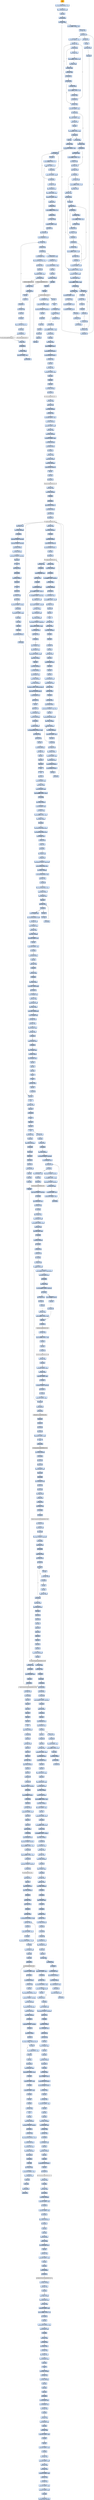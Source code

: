 digraph G {
node[shape=rectangle,style=filled,fillcolor=lightsteelblue,color=lightsteelblue]
bgcolor="transparent"
a0x00426150pusha_[label="start\npusha ",fillcolor="orange",color="lightgrey"];
a0x00426151movl_0x41e000UINT32_esi[label="0x00426151\nmovl $0x41e000<UINT32>, %esi"];
a0x00426156leal__118784esi__edi[label="0x00426156\nleal -118784(%esi), %edi"];
a0x0042615cpushl_edi[label="0x0042615c\npushl %edi"];
a0x0042615djmp_0x0042616a[label="0x0042615d\njmp 0x0042616a"];
a0x0042616amovl_esi__ebx[label="0x0042616a\nmovl (%esi), %ebx"];
a0x0042616csubl_0xfffffffcUINT8_esi[label="0x0042616c\nsubl $0xfffffffc<UINT8>, %esi"];
a0x0042616fadcl_ebx_ebx[label="0x0042616f\nadcl %ebx, %ebx"];
a0x00426171jb_0x00426160[label="0x00426171\njb 0x00426160"];
a0x00426160movb_esi__al[label="0x00426160\nmovb (%esi), %al"];
a0x00426162incl_esi[label="0x00426162\nincl %esi"];
a0x00426163movb_al_edi_[label="0x00426163\nmovb %al, (%edi)"];
a0x00426165incl_edi[label="0x00426165\nincl %edi"];
a0x00426166addl_ebx_ebx[label="0x00426166\naddl %ebx, %ebx"];
a0x00426168jne_0x00426171[label="0x00426168\njne 0x00426171"];
a0x00426173movl_0x1UINT32_eax[label="0x00426173\nmovl $0x1<UINT32>, %eax"];
a0x00426178addl_ebx_ebx[label="0x00426178\naddl %ebx, %ebx"];
a0x0042617ajne_0x00426183[label="0x0042617a\njne 0x00426183"];
a0x00426183adcl_eax_eax[label="0x00426183\nadcl %eax, %eax"];
a0x00426185addl_ebx_ebx[label="0x00426185\naddl %ebx, %ebx"];
a0x00426187jae_0x00426178[label="0x00426187\njae 0x00426178"];
a0x00426189jne_0x00426194[label="0x00426189\njne 0x00426194"];
a0x00426194xorl_ecx_ecx[label="0x00426194\nxorl %ecx, %ecx"];
a0x00426196subl_0x3UINT8_eax[label="0x00426196\nsubl $0x3<UINT8>, %eax"];
a0x00426199jb_0x004261a8[label="0x00426199\njb 0x004261a8"];
a0x0042619bshll_0x8UINT8_eax[label="0x0042619b\nshll $0x8<UINT8>, %eax"];
a0x0042619emovb_esi__al[label="0x0042619e\nmovb (%esi), %al"];
a0x004261a0incl_esi[label="0x004261a0\nincl %esi"];
a0x004261a1xorl_0xffffffffUINT8_eax[label="0x004261a1\nxorl $0xffffffff<UINT8>, %eax"];
a0x004261a4je_0x0042621a[label="0x004261a4\nje 0x0042621a"];
a0x004261a6movl_eax_ebp[label="0x004261a6\nmovl %eax, %ebp"];
a0x004261a8addl_ebx_ebx[label="0x004261a8\naddl %ebx, %ebx"];
a0x004261aajne_0x004261b3[label="0x004261aa\njne 0x004261b3"];
a0x004261b3adcl_ecx_ecx[label="0x004261b3\nadcl %ecx, %ecx"];
a0x004261b5addl_ebx_ebx[label="0x004261b5\naddl %ebx, %ebx"];
a0x004261b7jne_0x004261c0[label="0x004261b7\njne 0x004261c0"];
a0x004261c0adcl_ecx_ecx[label="0x004261c0\nadcl %ecx, %ecx"];
a0x004261c2jne_0x004261e4[label="0x004261c2\njne 0x004261e4"];
a0x004261e4cmpl_0xfffff300UINT32_ebp[label="0x004261e4\ncmpl $0xfffff300<UINT32>, %ebp"];
a0x004261eaadcl_0x1UINT8_ecx[label="0x004261ea\nadcl $0x1<UINT8>, %ecx"];
a0x004261edleal_ediebp__edx[label="0x004261ed\nleal (%edi,%ebp), %edx"];
a0x004261f0cmpl_0xfffffffcUINT8_ebp[label="0x004261f0\ncmpl $0xfffffffc<UINT8>, %ebp"];
a0x004261f3jbe_0x00426204[label="0x004261f3\njbe 0x00426204"];
a0x00426204movl_edx__eax[label="0x00426204\nmovl (%edx), %eax"];
a0x00426206addl_0x4UINT8_edx[label="0x00426206\naddl $0x4<UINT8>, %edx"];
a0x00426209movl_eax_edi_[label="0x00426209\nmovl %eax, (%edi)"];
a0x0042620baddl_0x4UINT8_edi[label="0x0042620b\naddl $0x4<UINT8>, %edi"];
a0x0042620esubl_0x4UINT8_ecx[label="0x0042620e\nsubl $0x4<UINT8>, %ecx"];
a0x00426211ja_0x00426204[label="0x00426211\nja 0x00426204"];
a0x00426213addl_ecx_edi[label="0x00426213\naddl %ecx, %edi"];
a0x00426215jmp_0x00426166[label="0x00426215\njmp 0x00426166"];
a0x004261c4incl_ecx[label="0x004261c4\nincl %ecx"];
a0x004261c5addl_ebx_ebx[label="0x004261c5\naddl %ebx, %ebx"];
a0x004261c7jne_0x004261d0[label="0x004261c7\njne 0x004261d0"];
a0x004261d0adcl_ecx_ecx[label="0x004261d0\nadcl %ecx, %ecx"];
a0x004261d2addl_ebx_ebx[label="0x004261d2\naddl %ebx, %ebx"];
a0x004261d4jae_0x004261c5[label="0x004261d4\njae 0x004261c5"];
a0x004261d6jne_0x004261e1[label="0x004261d6\njne 0x004261e1"];
a0x004261e1addl_0x2UINT8_ecx[label="0x004261e1\naddl $0x2<UINT8>, %ecx"];
a0x0042618bmovl_esi__ebx[label="0x0042618b\nmovl (%esi), %ebx"];
a0x0042618dsubl_0xfffffffcUINT8_esi[label="0x0042618d\nsubl $0xfffffffc<UINT8>, %esi"];
a0x00426190adcl_ebx_ebx[label="0x00426190\nadcl %ebx, %ebx"];
a0x00426192jae_0x00426178[label="0x00426192\njae 0x00426178"];
a0x004261f5movb_edx__al[label="0x004261f5\nmovb (%edx), %al"];
a0x004261f7incl_edx[label="0x004261f7\nincl %edx"];
a0x004261f8movb_al_edi_[label="0x004261f8\nmovb %al, (%edi)"];
a0x004261faincl_edi[label="0x004261fa\nincl %edi"];
a0x004261fbdecl_ecx[label="0x004261fb\ndecl %ecx"];
a0x004261fcjne_0x004261f5[label="0x004261fc\njne 0x004261f5"];
a0x004261fejmp_0x00426166[label="0x004261fe\njmp 0x00426166"];
a0x004261b9movl_esi__ebx[label="0x004261b9\nmovl (%esi), %ebx"];
a0x004261bbsubl_0xfffffffcUINT8_esi[label="0x004261bb\nsubl $0xfffffffc<UINT8>, %esi"];
a0x004261beadcl_ebx_ebx[label="0x004261be\nadcl %ebx, %ebx"];
a0x0042617cmovl_esi__ebx[label="0x0042617c\nmovl (%esi), %ebx"];
a0x0042617esubl_0xfffffffcUINT8_esi[label="0x0042617e\nsubl $0xfffffffc<UINT8>, %esi"];
a0x00426181adcl_ebx_ebx[label="0x00426181\nadcl %ebx, %ebx"];
a0x004261c9movl_esi__ebx[label="0x004261c9\nmovl (%esi), %ebx"];
a0x004261cbsubl_0xfffffffcUINT8_esi[label="0x004261cb\nsubl $0xfffffffc<UINT8>, %esi"];
a0x004261ceadcl_ebx_ebx[label="0x004261ce\nadcl %ebx, %ebx"];
a0x004261acmovl_esi__ebx[label="0x004261ac\nmovl (%esi), %ebx"];
a0x004261aesubl_0xfffffffcUINT8_esi[label="0x004261ae\nsubl $0xfffffffc<UINT8>, %esi"];
a0x004261b1adcl_ebx_ebx[label="0x004261b1\nadcl %ebx, %ebx"];
a0x004261d8movl_esi__ebx[label="0x004261d8\nmovl (%esi), %ebx"];
a0x004261dasubl_0xfffffffcUINT8_esi[label="0x004261da\nsubl $0xfffffffc<UINT8>, %esi"];
a0x004261ddadcl_ebx_ebx[label="0x004261dd\nadcl %ebx, %ebx"];
a0x004261dfjae_0x004261c5[label="0x004261df\njae 0x004261c5"];
a0x0042621apopl_esi[label="0x0042621a\npopl %esi"];
a0x0042621bmovl_esi_edi[label="0x0042621b\nmovl %esi, %edi"];
a0x0042621dmovl_0x1beUINT32_ecx[label="0x0042621d\nmovl $0x1be<UINT32>, %ecx"];
a0x00426222movb_edi__al[label="0x00426222\nmovb (%edi), %al"];
a0x00426224incl_edi[label="0x00426224\nincl %edi"];
a0x00426225subb_0xffffffe8UINT8_al[label="0x00426225\nsubb $0xffffffe8<UINT8>, %al"];
a0x00426227cmpb_0x1UINT8_al[label="0x00426227\ncmpb $0x1<UINT8>, %al"];
a0x00426229ja_0x00426222[label="0x00426229\nja 0x00426222"];
a0x0042622bcmpb_0x6UINT8_edi_[label="0x0042622b\ncmpb $0x6<UINT8>, (%edi)"];
a0x0042622ejne_0x00426222[label="0x0042622e\njne 0x00426222"];
a0x00426230movl_edi__eax[label="0x00426230\nmovl (%edi), %eax"];
a0x00426232movb_0x4edi__bl[label="0x00426232\nmovb 0x4(%edi), %bl"];
a0x00426235shrw_0x8UINT8_ax[label="0x00426235\nshrw $0x8<UINT8>, %ax"];
a0x00426239roll_0x10UINT8_eax[label="0x00426239\nroll $0x10<UINT8>, %eax"];
a0x0042623cxchgb_al_ah[label="0x0042623c\nxchgb %al, %ah"];
a0x0042623esubl_edi_eax[label="0x0042623e\nsubl %edi, %eax"];
a0x00426240subb_0xffffffe8UINT8_bl[label="0x00426240\nsubb $0xffffffe8<UINT8>, %bl"];
a0x00426243addl_esi_eax[label="0x00426243\naddl %esi, %eax"];
a0x00426245movl_eax_edi_[label="0x00426245\nmovl %eax, (%edi)"];
a0x00426247addl_0x5UINT8_edi[label="0x00426247\naddl $0x5<UINT8>, %edi"];
a0x0042624amovb_bl_al[label="0x0042624a\nmovb %bl, %al"];
a0x0042624cloop_0x00426227[label="0x0042624c\nloop 0x00426227"];
a0x0042624eleal_0x24000esi__edi[label="0x0042624e\nleal 0x24000(%esi), %edi"];
a0x00426254movl_edi__eax[label="0x00426254\nmovl (%edi), %eax"];
a0x00426256orl_eax_eax[label="0x00426256\norl %eax, %eax"];
a0x00426258je_0x00426296[label="0x00426258\nje 0x00426296"];
a0x0042625amovl_0x4edi__ebx[label="0x0042625a\nmovl 0x4(%edi), %ebx"];
a0x0042625dleal_0x26000eaxesi__eax[label="0x0042625d\nleal 0x26000(%eax,%esi), %eax"];
a0x00426264addl_esi_ebx[label="0x00426264\naddl %esi, %ebx"];
a0x00426266pushl_eax[label="0x00426266\npushl %eax"];
a0x00426267addl_0x8UINT8_edi[label="0x00426267\naddl $0x8<UINT8>, %edi"];
a0x0042626acall_0x26090esi_[label="0x0042626a\ncall 0x26090(%esi)"];
LoadLibraryA_kernel32_dll[label="LoadLibraryA@kernel32.dll",fillcolor="lightgrey",color="lightgrey"];
a0x00426270xchgl_eax_ebp[label="0x00426270\nxchgl %eax, %ebp"];
a0x00426271movb_edi__al[label="0x00426271\nmovb (%edi), %al"];
a0x00426273incl_edi[label="0x00426273\nincl %edi"];
a0x00426274orb_al_al[label="0x00426274\norb %al, %al"];
a0x00426276je_0x00426254[label="0x00426276\nje 0x00426254"];
a0x00426278movl_edi_ecx[label="0x00426278\nmovl %edi, %ecx"];
a0x0042627apushl_edi[label="0x0042627a\npushl %edi"];
a0x0042627bdecl_eax[label="0x0042627b\ndecl %eax"];
a0x0042627crepnz_scasb_es_edi__al[label="0x0042627c\nrepnz scasb %es:(%edi), %al"];
a0x0042627epushl_ebp[label="0x0042627e\npushl %ebp"];
a0x0042627fcall_0x26098esi_[label="0x0042627f\ncall 0x26098(%esi)"];
GetProcAddress_kernel32_dll[label="GetProcAddress@kernel32.dll",fillcolor="lightgrey",color="lightgrey"];
a0x00426285orl_eax_eax[label="0x00426285\norl %eax, %eax"];
a0x00426287je_0x00426290[label="0x00426287\nje 0x00426290"];
a0x00426289movl_eax_ebx_[label="0x00426289\nmovl %eax, (%ebx)"];
a0x0042628baddl_0x4UINT8_ebx[label="0x0042628b\naddl $0x4<UINT8>, %ebx"];
a0x0042628ejmp_0x00426271[label="0x0042628e\njmp 0x00426271"];
GetProcAddress_KERNEL32_DLL[label="GetProcAddress@KERNEL32.DLL",fillcolor="lightgrey",color="lightgrey"];
LoadLibraryA_KERNEL32_DLL[label="LoadLibraryA@KERNEL32.DLL",fillcolor="lightgrey",color="lightgrey"];
a0x00426296movl_0x2609cesi__ebp[label="0x00426296\nmovl 0x2609c(%esi), %ebp"];
a0x0042629cleal__4096esi__edi[label="0x0042629c\nleal -4096(%esi), %edi"];
a0x004262a2movl_0x1000UINT32_ebx[label="0x004262a2\nmovl $0x1000<UINT32>, %ebx"];
a0x004262a7pushl_eax[label="0x004262a7\npushl %eax"];
a0x004262a8pushl_esp[label="0x004262a8\npushl %esp"];
a0x004262a9pushl_0x4UINT8[label="0x004262a9\npushl $0x4<UINT8>"];
a0x004262abpushl_ebx[label="0x004262ab\npushl %ebx"];
a0x004262acpushl_edi[label="0x004262ac\npushl %edi"];
a0x004262adcall_ebp[label="0x004262ad\ncall %ebp"];
VirtualProtect_kernel32_dll[label="VirtualProtect@kernel32.dll",fillcolor="lightgrey",color="lightgrey"];
a0x004262afleal_0x1ffedi__eax[label="0x004262af\nleal 0x1ff(%edi), %eax"];
a0x004262b5andb_0x7fUINT8_eax_[label="0x004262b5\nandb $0x7f<UINT8>, (%eax)"];
a0x004262b8andb_0x7fUINT8_0x28eax_[label="0x004262b8\nandb $0x7f<UINT8>, 0x28(%eax)"];
a0x004262bcpopl_eax[label="0x004262bc\npopl %eax"];
a0x004262bdpushl_eax[label="0x004262bd\npushl %eax"];
a0x004262bepushl_esp[label="0x004262be\npushl %esp"];
a0x004262bfpushl_eax[label="0x004262bf\npushl %eax"];
a0x004262c0pushl_ebx[label="0x004262c0\npushl %ebx"];
a0x004262c1pushl_edi[label="0x004262c1\npushl %edi"];
a0x004262c2call_ebp[label="0x004262c2\ncall %ebp"];
a0x004262c4popl_eax[label="0x004262c4\npopl %eax"];
a0x004262c5popa_[label="0x004262c5\npopa "];
a0x004262c6leal__128esp__eax[label="0x004262c6\nleal -128(%esp), %eax"];
a0x004262capushl_0x0UINT8[label="0x004262ca\npushl $0x0<UINT8>"];
a0x004262cccmpl_eax_esp[label="0x004262cc\ncmpl %eax, %esp"];
a0x004262cejne_0x004262ca[label="0x004262ce\njne 0x004262ca"];
a0x004262d0subl_0xffffff80UINT8_esp[label="0x004262d0\nsubl $0xffffff80<UINT8>, %esp"];
a0x004262d3jmp_0x00403024[label="0x004262d3\njmp 0x00403024"];
a0x00403024pushl_ebp[label="0x00403024\npushl %ebp"];
a0x00403025movl_esp_ebp[label="0x00403025\nmovl %esp, %ebp"];
a0x00403027pushl_0xffffffffUINT8[label="0x00403027\npushl $0xffffffff<UINT8>"];
a0x00403029pushl_0x407130UINT32[label="0x00403029\npushl $0x407130<UINT32>"];
a0x0040302epushl_0x404d64UINT32[label="0x0040302e\npushl $0x404d64<UINT32>"];
a0x00403033movl_fs_0_eax[label="0x00403033\nmovl %fs:0, %eax"];
a0x00403039pushl_eax[label="0x00403039\npushl %eax"];
a0x0040303amovl_esp_fs_0[label="0x0040303a\nmovl %esp, %fs:0"];
a0x00403041subl_0x10UINT8_esp[label="0x00403041\nsubl $0x10<UINT8>, %esp"];
a0x00403044pushl_ebx[label="0x00403044\npushl %ebx"];
a0x00403045pushl_esi[label="0x00403045\npushl %esi"];
a0x00403046pushl_edi[label="0x00403046\npushl %edi"];
a0x00403047movl_esp__24ebp_[label="0x00403047\nmovl %esp, -24(%ebp)"];
a0x0040304acall_0x4070b4[label="0x0040304a\ncall 0x4070b4"];
GetVersion_KERNEL32_DLL[label="GetVersion@KERNEL32.DLL",fillcolor="lightgrey",color="lightgrey"];
a0x00403050xorl_edx_edx[label="0x00403050\nxorl %edx, %edx"];
a0x00403052movb_ah_dl[label="0x00403052\nmovb %ah, %dl"];
a0x00403054movl_edx_0x423454[label="0x00403054\nmovl %edx, 0x423454"];
a0x0040305amovl_eax_ecx[label="0x0040305a\nmovl %eax, %ecx"];
a0x0040305candl_0xffUINT32_ecx[label="0x0040305c\nandl $0xff<UINT32>, %ecx"];
a0x00403062movl_ecx_0x423450[label="0x00403062\nmovl %ecx, 0x423450"];
a0x00403068shll_0x8UINT8_ecx[label="0x00403068\nshll $0x8<UINT8>, %ecx"];
a0x0040306baddl_edx_ecx[label="0x0040306b\naddl %edx, %ecx"];
a0x0040306dmovl_ecx_0x42344c[label="0x0040306d\nmovl %ecx, 0x42344c"];
a0x00403073shrl_0x10UINT8_eax[label="0x00403073\nshrl $0x10<UINT8>, %eax"];
a0x00403076movl_eax_0x423448[label="0x00403076\nmovl %eax, 0x423448"];
a0x0040307bpushl_0x0UINT8[label="0x0040307b\npushl $0x0<UINT8>"];
a0x0040307dcall_0x403af4[label="0x0040307d\ncall 0x403af4"];
a0x00403af4xorl_eax_eax[label="0x00403af4\nxorl %eax, %eax"];
a0x00403af6pushl_0x0UINT8[label="0x00403af6\npushl $0x0<UINT8>"];
a0x00403af8cmpl_eax_0x8esp_[label="0x00403af8\ncmpl %eax, 0x8(%esp)"];
a0x00403afcpushl_0x1000UINT32[label="0x00403afc\npushl $0x1000<UINT32>"];
a0x00403b01sete_al[label="0x00403b01\nsete %al"];
a0x00403b04pushl_eax[label="0x00403b04\npushl %eax"];
a0x00403b05call_0x4070bc[label="0x00403b05\ncall 0x4070bc"];
HeapCreate_KERNEL32_DLL[label="HeapCreate@KERNEL32.DLL",fillcolor="lightgrey",color="lightgrey"];
a0x00403b0btestl_eax_eax[label="0x00403b0b\ntestl %eax, %eax"];
a0x00403b0dmovl_eax_0x423d5c[label="0x00403b0d\nmovl %eax, 0x423d5c"];
a0x00403b12je_0x403b29[label="0x00403b12\nje 0x403b29"];
a0x00403b14call_0x403b30[label="0x00403b14\ncall 0x403b30"];
a0x00403b30pushl_0x140UINT32[label="0x00403b30\npushl $0x140<UINT32>"];
a0x00403b35pushl_0x0UINT8[label="0x00403b35\npushl $0x0<UINT8>"];
a0x00403b37pushl_0x423d5c[label="0x00403b37\npushl 0x423d5c"];
a0x00403b3dcall_0x4070a8[label="0x00403b3d\ncall 0x4070a8"];
HeapAlloc_KERNEL32_DLL[label="HeapAlloc@KERNEL32.DLL",fillcolor="lightgrey",color="lightgrey"];
a0x00403b43testl_eax_eax[label="0x00403b43\ntestl %eax, %eax"];
a0x00403b45movl_eax_0x423d58[label="0x00403b45\nmovl %eax, 0x423d58"];
a0x00403b4ajne_0x403b4d[label="0x00403b4a\njne 0x403b4d"];
a0x00403b4dandl_0x0UINT8_0x423d50[label="0x00403b4d\nandl $0x0<UINT8>, 0x423d50"];
a0x00403b54andl_0x0UINT8_0x423d54[label="0x00403b54\nandl $0x0<UINT8>, 0x423d54"];
a0x00403b5bpushl_0x1UINT8[label="0x00403b5b\npushl $0x1<UINT8>"];
a0x00403b5dmovl_eax_0x423d4c[label="0x00403b5d\nmovl %eax, 0x423d4c"];
a0x00403b62movl_0x10UINT32_0x423d44[label="0x00403b62\nmovl $0x10<UINT32>, 0x423d44"];
a0x00403b6cpopl_eax[label="0x00403b6c\npopl %eax"];
a0x00403b6dret[label="0x00403b6d\nret"];
a0x00403b19testl_eax_eax[label="0x00403b19\ntestl %eax, %eax"];
a0x00403b1bjne_0x403b2c[label="0x00403b1b\njne 0x403b2c"];
a0x00403b2cpushl_0x1UINT8[label="0x00403b2c\npushl $0x1<UINT8>"];
a0x00403b2epopl_eax[label="0x00403b2e\npopl %eax"];
a0x00403b2fret[label="0x00403b2f\nret"];
a0x00403082popl_ecx[label="0x00403082\npopl %ecx"];
a0x00403083testl_eax_eax[label="0x00403083\ntestl %eax, %eax"];
a0x00403085jne_0x40308f[label="0x00403085\njne 0x40308f"];
a0x0040308fandl_0x0UINT8__4ebp_[label="0x0040308f\nandl $0x0<UINT8>, -4(%ebp)"];
a0x00403093call_0x404abf[label="0x00403093\ncall 0x404abf"];
a0x00404abfsubl_0x44UINT8_esp[label="0x00404abf\nsubl $0x44<UINT8>, %esp"];
a0x00404ac2pushl_ebx[label="0x00404ac2\npushl %ebx"];
a0x00404ac3pushl_ebp[label="0x00404ac3\npushl %ebp"];
a0x00404ac4pushl_esi[label="0x00404ac4\npushl %esi"];
a0x00404ac5pushl_edi[label="0x00404ac5\npushl %edi"];
a0x00404ac6pushl_0x100UINT32[label="0x00404ac6\npushl $0x100<UINT32>"];
a0x00404acbcall_0x402d84[label="0x00404acb\ncall 0x402d84"];
a0x00402d84pushl_0x4234a0[label="0x00402d84\npushl 0x4234a0"];
a0x00402d8apushl_0x8esp_[label="0x00402d8a\npushl 0x8(%esp)"];
a0x00402d8ecall_0x402d96[label="0x00402d8e\ncall 0x402d96"];
a0x00402d96cmpl_0xffffffe0UINT8_0x4esp_[label="0x00402d96\ncmpl $0xffffffe0<UINT8>, 0x4(%esp)"];
a0x00402d9bja_0x402dbf[label="0x00402d9b\nja 0x402dbf"];
a0x00402d9dpushl_0x4esp_[label="0x00402d9d\npushl 0x4(%esp)"];
a0x00402da1call_0x402dc2[label="0x00402da1\ncall 0x402dc2"];
a0x00402dc2pushl_esi[label="0x00402dc2\npushl %esi"];
a0x00402dc3movl_0x8esp__esi[label="0x00402dc3\nmovl 0x8(%esp), %esi"];
a0x00402dc7cmpl_0x422e54_esi[label="0x00402dc7\ncmpl 0x422e54, %esi"];
a0x00402dcdja_0x402dda[label="0x00402dcd\nja 0x402dda"];
a0x00402dcfpushl_esi[label="0x00402dcf\npushl %esi"];
a0x00402dd0call_0x403ec4[label="0x00402dd0\ncall 0x403ec4"];
a0x00403ec4pushl_ebp[label="0x00403ec4\npushl %ebp"];
a0x00403ec5movl_esp_ebp[label="0x00403ec5\nmovl %esp, %ebp"];
a0x00403ec7subl_0x14UINT8_esp[label="0x00403ec7\nsubl $0x14<UINT8>, %esp"];
a0x00403ecamovl_0x423d54_eax[label="0x00403eca\nmovl 0x423d54, %eax"];
a0x00403ecfmovl_0x423d58_edx[label="0x00403ecf\nmovl 0x423d58, %edx"];
a0x00403ed5pushl_ebx[label="0x00403ed5\npushl %ebx"];
a0x00403ed6pushl_esi[label="0x00403ed6\npushl %esi"];
a0x00403ed7leal_eaxeax4__eax[label="0x00403ed7\nleal (%eax,%eax,4), %eax"];
a0x00403edapushl_edi[label="0x00403eda\npushl %edi"];
a0x00403edbleal_edxeax4__edi[label="0x00403edb\nleal (%edx,%eax,4), %edi"];
a0x00403edemovl_0x8ebp__eax[label="0x00403ede\nmovl 0x8(%ebp), %eax"];
a0x00403ee1movl_edi__4ebp_[label="0x00403ee1\nmovl %edi, -4(%ebp)"];
a0x00403ee4leal_0x17eax__ecx[label="0x00403ee4\nleal 0x17(%eax), %ecx"];
a0x00403ee7andl_0xfffffff0UINT8_ecx[label="0x00403ee7\nandl $0xfffffff0<UINT8>, %ecx"];
a0x00403eeamovl_ecx__16ebp_[label="0x00403eea\nmovl %ecx, -16(%ebp)"];
a0x00403eedsarl_0x4UINT8_ecx[label="0x00403eed\nsarl $0x4<UINT8>, %ecx"];
a0x00403ef0decl_ecx[label="0x00403ef0\ndecl %ecx"];
a0x00403ef1cmpl_0x20UINT8_ecx[label="0x00403ef1\ncmpl $0x20<UINT8>, %ecx"];
a0x00403ef4jnl_0x403f04[label="0x00403ef4\njnl 0x403f04"];
a0x00403ef6orl_0xffffffffUINT8_esi[label="0x00403ef6\norl $0xffffffff<UINT8>, %esi"];
a0x00403ef9shrl_cl_esi[label="0x00403ef9\nshrl %cl, %esi"];
a0x00403efborl_0xffffffffUINT8__8ebp_[label="0x00403efb\norl $0xffffffff<UINT8>, -8(%ebp)"];
a0x00403effmovl_esi__12ebp_[label="0x00403eff\nmovl %esi, -12(%ebp)"];
a0x00403f02jmp_0x403f14[label="0x00403f02\njmp 0x403f14"];
a0x00403f14movl_0x423d4c_eax[label="0x00403f14\nmovl 0x423d4c, %eax"];
a0x00403f19movl_eax_ebx[label="0x00403f19\nmovl %eax, %ebx"];
a0x00403f1bcmpl_edi_ebx[label="0x00403f1b\ncmpl %edi, %ebx"];
a0x00403f1dmovl_ebx_0x8ebp_[label="0x00403f1d\nmovl %ebx, 0x8(%ebp)"];
a0x00403f20jae_0x403f3b[label="0x00403f20\njae 0x403f3b"];
a0x00403f3bcmpl__4ebp__ebx[label="0x00403f3b\ncmpl -4(%ebp), %ebx"];
a0x00403f3ejne_0x403fb9[label="0x00403f3e\njne 0x403fb9"];
a0x00403f40movl_edx_ebx[label="0x00403f40\nmovl %edx, %ebx"];
a0x00403f42cmpl_eax_ebx[label="0x00403f42\ncmpl %eax, %ebx"];
a0x00403f44movl_ebx_0x8ebp_[label="0x00403f44\nmovl %ebx, 0x8(%ebp)"];
a0x00403f47jae_0x403f5e[label="0x00403f47\njae 0x403f5e"];
a0x00403f5ejne_0x403fb9[label="0x00403f5e\njne 0x403fb9"];
a0x00403f60cmpl__4ebp__ebx[label="0x00403f60\ncmpl -4(%ebp), %ebx"];
a0x00403f63jae_0x403f76[label="0x00403f63\njae 0x403f76"];
a0x00403f76jne_0x403f9e[label="0x00403f76\njne 0x403f9e"];
a0x00403f78movl_edx_ebx[label="0x00403f78\nmovl %edx, %ebx"];
a0x00403f7acmpl_eax_ebx[label="0x00403f7a\ncmpl %eax, %ebx"];
a0x00403f7cmovl_ebx_0x8ebp_[label="0x00403f7c\nmovl %ebx, 0x8(%ebp)"];
a0x00403f7fjae_0x403f8e[label="0x00403f7f\njae 0x403f8e"];
a0x00403f8ejne_0x403f9e[label="0x00403f8e\njne 0x403f9e"];
a0x00403f90call_0x4041cd[label="0x00403f90\ncall 0x4041cd"];
a0x004041cdmovl_0x423d54_eax[label="0x004041cd\nmovl 0x423d54, %eax"];
a0x004041d2movl_0x423d44_ecx[label="0x004041d2\nmovl 0x423d44, %ecx"];
a0x004041d8pushl_esi[label="0x004041d8\npushl %esi"];
a0x004041d9pushl_edi[label="0x004041d9\npushl %edi"];
a0x004041daxorl_edi_edi[label="0x004041da\nxorl %edi, %edi"];
a0x004041dccmpl_ecx_eax[label="0x004041dc\ncmpl %ecx, %eax"];
a0x004041dejne_0x404210[label="0x004041de\njne 0x404210"];
a0x00404210movl_0x423d58_ecx[label="0x00404210\nmovl 0x423d58, %ecx"];
a0x00404216pushl_0x41c4UINT32[label="0x00404216\npushl $0x41c4<UINT32>"];
a0x0040421bpushl_0x8UINT8[label="0x0040421b\npushl $0x8<UINT8>"];
a0x0040421dleal_eaxeax4__eax[label="0x0040421d\nleal (%eax,%eax,4), %eax"];
a0x00404220pushl_0x423d5c[label="0x00404220\npushl 0x423d5c"];
a0x00404226leal_ecxeax4__esi[label="0x00404226\nleal (%ecx,%eax,4), %esi"];
a0x00404229call_0x4070a8[label="0x00404229\ncall 0x4070a8"];
a0x0040422fcmpl_edi_eax[label="0x0040422f\ncmpl %edi, %eax"];
a0x00404231movl_eax_0x10esi_[label="0x00404231\nmovl %eax, 0x10(%esi)"];
a0x00404234je_0x404260[label="0x00404234\nje 0x404260"];
a0x00404236pushl_0x4UINT8[label="0x00404236\npushl $0x4<UINT8>"];
a0x00404238pushl_0x2000UINT32[label="0x00404238\npushl $0x2000<UINT32>"];
a0x0040423dpushl_0x100000UINT32[label="0x0040423d\npushl $0x100000<UINT32>"];
a0x00404242pushl_edi[label="0x00404242\npushl %edi"];
a0x00404243call_0x4070c4[label="0x00404243\ncall 0x4070c4"];
VirtualAlloc_KERNEL32_DLL[label="VirtualAlloc@KERNEL32.DLL",fillcolor="lightgrey",color="lightgrey"];
a0x00404249cmpl_edi_eax[label="0x00404249\ncmpl %edi, %eax"];
a0x0040424bmovl_eax_0xcesi_[label="0x0040424b\nmovl %eax, 0xc(%esi)"];
a0x0040424ejne_0x404264[label="0x0040424e\njne 0x404264"];
a0x00404264orl_0xffffffffUINT8_0x8esi_[label="0x00404264\norl $0xffffffff<UINT8>, 0x8(%esi)"];
a0x00404268movl_edi_esi_[label="0x00404268\nmovl %edi, (%esi)"];
a0x0040426amovl_edi_0x4esi_[label="0x0040426a\nmovl %edi, 0x4(%esi)"];
a0x0040426dincl_0x423d54[label="0x0040426d\nincl 0x423d54"];
a0x00404273movl_0x10esi__eax[label="0x00404273\nmovl 0x10(%esi), %eax"];
a0x00404276orl_0xffffffffUINT8_eax_[label="0x00404276\norl $0xffffffff<UINT8>, (%eax)"];
a0x00404279movl_esi_eax[label="0x00404279\nmovl %esi, %eax"];
a0x0040427bpopl_edi[label="0x0040427b\npopl %edi"];
a0x0040427cpopl_esi[label="0x0040427c\npopl %esi"];
a0x0040427dret[label="0x0040427d\nret"];
a0x00403f95movl_eax_ebx[label="0x00403f95\nmovl %eax, %ebx"];
a0x00403f97testl_ebx_ebx[label="0x00403f97\ntestl %ebx, %ebx"];
a0x00403f99movl_ebx_0x8ebp_[label="0x00403f99\nmovl %ebx, 0x8(%ebp)"];
a0x00403f9cje_0x403fb2[label="0x00403f9c\nje 0x403fb2"];
a0x00403f9epushl_ebx[label="0x00403f9e\npushl %ebx"];
a0x00403f9fcall_0x40427e[label="0x00403f9f\ncall 0x40427e"];
a0x0040427epushl_ebp[label="0x0040427e\npushl %ebp"];
a0x0040427fmovl_esp_ebp[label="0x0040427f\nmovl %esp, %ebp"];
a0x00404281pushl_ecx[label="0x00404281\npushl %ecx"];
a0x00404282movl_0x8ebp__ecx[label="0x00404282\nmovl 0x8(%ebp), %ecx"];
a0x00404285pushl_ebx[label="0x00404285\npushl %ebx"];
a0x00404286pushl_esi[label="0x00404286\npushl %esi"];
a0x00404287pushl_edi[label="0x00404287\npushl %edi"];
a0x00404288movl_0x10ecx__esi[label="0x00404288\nmovl 0x10(%ecx), %esi"];
a0x0040428bmovl_0x8ecx__eax[label="0x0040428b\nmovl 0x8(%ecx), %eax"];
a0x0040428exorl_ebx_ebx[label="0x0040428e\nxorl %ebx, %ebx"];
a0x00404290testl_eax_eax[label="0x00404290\ntestl %eax, %eax"];
a0x00404292jl_0x404299[label="0x00404292\njl 0x404299"];
a0x00404299movl_ebx_eax[label="0x00404299\nmovl %ebx, %eax"];
a0x0040429bpushl_0x3fUINT8[label="0x0040429b\npushl $0x3f<UINT8>"];
a0x0040429dimull_0x204UINT32_eax_eax[label="0x0040429d\nimull $0x204<UINT32>, %eax, %eax"];
a0x004042a3popl_edx[label="0x004042a3\npopl %edx"];
a0x004042a4leal_0x144eaxesi__eax[label="0x004042a4\nleal 0x144(%eax,%esi), %eax"];
a0x004042abmovl_eax__4ebp_[label="0x004042ab\nmovl %eax, -4(%ebp)"];
a0x004042aemovl_eax_0x8eax_[label="0x004042ae\nmovl %eax, 0x8(%eax)"];
a0x004042b1movl_eax_0x4eax_[label="0x004042b1\nmovl %eax, 0x4(%eax)"];
a0x004042b4addl_0x8UINT8_eax[label="0x004042b4\naddl $0x8<UINT8>, %eax"];
a0x004042b7decl_edx[label="0x004042b7\ndecl %edx"];
a0x004042b8jne_0x4042ae[label="0x004042b8\njne 0x4042ae"];
a0x004042bamovl_ebx_edi[label="0x004042ba\nmovl %ebx, %edi"];
a0x004042bcpushl_0x4UINT8[label="0x004042bc\npushl $0x4<UINT8>"];
a0x004042beshll_0xfUINT8_edi[label="0x004042be\nshll $0xf<UINT8>, %edi"];
a0x004042c1addl_0xcecx__edi[label="0x004042c1\naddl 0xc(%ecx), %edi"];
a0x004042c4pushl_0x1000UINT32[label="0x004042c4\npushl $0x1000<UINT32>"];
a0x004042c9pushl_0x8000UINT32[label="0x004042c9\npushl $0x8000<UINT32>"];
a0x004042cepushl_edi[label="0x004042ce\npushl %edi"];
a0x004042cfcall_0x4070c4[label="0x004042cf\ncall 0x4070c4"];
a0x004042d5testl_eax_eax[label="0x004042d5\ntestl %eax, %eax"];
a0x004042d7jne_0x4042e1[label="0x004042d7\njne 0x4042e1"];
a0x004042e1leal_0x7000edi__edx[label="0x004042e1\nleal 0x7000(%edi), %edx"];
a0x004042e7cmpl_edx_edi[label="0x004042e7\ncmpl %edx, %edi"];
a0x004042e9ja_0x404327[label="0x004042e9\nja 0x404327"];
a0x004042ebleal_0x10edi__eax[label="0x004042eb\nleal 0x10(%edi), %eax"];
a0x004042eeorl_0xffffffffUINT8__8eax_[label="0x004042ee\norl $0xffffffff<UINT8>, -8(%eax)"];
a0x004042f2orl_0xffffffffUINT8_0xfeceax_[label="0x004042f2\norl $0xffffffff<UINT8>, 0xfec(%eax)"];
a0x004042f9leal_0xffceax__ecx[label="0x004042f9\nleal 0xffc(%eax), %ecx"];
a0x004042ffmovl_0xff0UINT32__4eax_[label="0x004042ff\nmovl $0xff0<UINT32>, -4(%eax)"];
a0x00404306movl_ecx_eax_[label="0x00404306\nmovl %ecx, (%eax)"];
a0x00404308leal__4100eax__ecx[label="0x00404308\nleal -4100(%eax), %ecx"];
a0x0040430emovl_ecx_0x4eax_[label="0x0040430e\nmovl %ecx, 0x4(%eax)"];
a0x00404311movl_0xff0UINT32_0xfe8eax_[label="0x00404311\nmovl $0xff0<UINT32>, 0xfe8(%eax)"];
a0x0040431baddl_0x1000UINT32_eax[label="0x0040431b\naddl $0x1000<UINT32>, %eax"];
a0x00404320leal__16eax__ecx[label="0x00404320\nleal -16(%eax), %ecx"];
a0x00404323cmpl_edx_ecx[label="0x00404323\ncmpl %edx, %ecx"];
a0x00404325jbe_0x4042ee[label="0x00404325\njbe 0x4042ee"];
a0x00404327movl__4ebp__eax[label="0x00404327\nmovl -4(%ebp), %eax"];
a0x0040432aleal_0xcedi__ecx[label="0x0040432a\nleal 0xc(%edi), %ecx"];
a0x0040432daddl_0x1f8UINT32_eax[label="0x0040432d\naddl $0x1f8<UINT32>, %eax"];
a0x00404332pushl_0x1UINT8[label="0x00404332\npushl $0x1<UINT8>"];
a0x00404334popl_edi[label="0x00404334\npopl %edi"];
a0x00404335movl_ecx_0x4eax_[label="0x00404335\nmovl %ecx, 0x4(%eax)"];
a0x00404338movl_eax_0x8ecx_[label="0x00404338\nmovl %eax, 0x8(%ecx)"];
a0x0040433bleal_0xcedx__ecx[label="0x0040433b\nleal 0xc(%edx), %ecx"];
a0x0040433emovl_ecx_0x8eax_[label="0x0040433e\nmovl %ecx, 0x8(%eax)"];
a0x00404341movl_eax_0x4ecx_[label="0x00404341\nmovl %eax, 0x4(%ecx)"];
a0x00404344andl_0x0UINT8_0x44esiebx4_[label="0x00404344\nandl $0x0<UINT8>, 0x44(%esi,%ebx,4)"];
a0x00404349movl_edi_0xc4esiebx4_[label="0x00404349\nmovl %edi, 0xc4(%esi,%ebx,4)"];
a0x00404350movb_0x43esi__al[label="0x00404350\nmovb 0x43(%esi), %al"];
a0x00404353movb_al_cl[label="0x00404353\nmovb %al, %cl"];
a0x00404355incb_cl[label="0x00404355\nincb %cl"];
a0x00404357testb_al_al[label="0x00404357\ntestb %al, %al"];
a0x00404359movl_0x8ebp__eax[label="0x00404359\nmovl 0x8(%ebp), %eax"];
a0x0040435cmovb_cl_0x43esi_[label="0x0040435c\nmovb %cl, 0x43(%esi)"];
a0x0040435fjne_0x404364[label="0x0040435f\njne 0x404364"];
a0x00404361orl_edi_0x4eax_[label="0x00404361\norl %edi, 0x4(%eax)"];
a0x00404364movl_0x80000000UINT32_edx[label="0x00404364\nmovl $0x80000000<UINT32>, %edx"];
a0x00404369movl_ebx_ecx[label="0x00404369\nmovl %ebx, %ecx"];
a0x0040436bshrl_cl_edx[label="0x0040436b\nshrl %cl, %edx"];
a0x0040436dnotl_edx[label="0x0040436d\nnotl %edx"];
a0x0040436fandl_edx_0x8eax_[label="0x0040436f\nandl %edx, 0x8(%eax)"];
a0x00404372movl_ebx_eax[label="0x00404372\nmovl %ebx, %eax"];
a0x00404374popl_edi[label="0x00404374\npopl %edi"];
a0x00404375popl_esi[label="0x00404375\npopl %esi"];
a0x00404376popl_ebx[label="0x00404376\npopl %ebx"];
a0x00404377leave_[label="0x00404377\nleave "];
a0x00404378ret[label="0x00404378\nret"];
a0x00403fa4popl_ecx[label="0x00403fa4\npopl %ecx"];
a0x00403fa5movl_0x10ebx__ecx[label="0x00403fa5\nmovl 0x10(%ebx), %ecx"];
a0x00403fa8movl_eax_ecx_[label="0x00403fa8\nmovl %eax, (%ecx)"];
a0x00403faamovl_0x10ebx__eax[label="0x00403faa\nmovl 0x10(%ebx), %eax"];
a0x00403fadcmpl_0xffffffffUINT8_eax_[label="0x00403fad\ncmpl $0xffffffff<UINT8>, (%eax)"];
a0x00403fb0jne_0x403fb9[label="0x00403fb0\njne 0x403fb9"];
a0x00403fb9movl_ebx_0x423d4c[label="0x00403fb9\nmovl %ebx, 0x423d4c"];
a0x00403fbfmovl_0x10ebx__eax[label="0x00403fbf\nmovl 0x10(%ebx), %eax"];
a0x00403fc2movl_eax__edx[label="0x00403fc2\nmovl (%eax), %edx"];
a0x00403fc4cmpl_0xffffffffUINT8_edx[label="0x00403fc4\ncmpl $0xffffffff<UINT8>, %edx"];
a0x00403fc7movl_edx__4ebp_[label="0x00403fc7\nmovl %edx, -4(%ebp)"];
a0x00403fcaje_0x403fe0[label="0x00403fca\nje 0x403fe0"];
a0x00403fccmovl_0xc4eaxedx4__ecx[label="0x00403fcc\nmovl 0xc4(%eax,%edx,4), %ecx"];
a0x00403fd3movl_0x44eaxedx4__edi[label="0x00403fd3\nmovl 0x44(%eax,%edx,4), %edi"];
a0x00403fd7andl__8ebp__ecx[label="0x00403fd7\nandl -8(%ebp), %ecx"];
a0x00403fdaandl_esi_edi[label="0x00403fda\nandl %esi, %edi"];
a0x00403fdcorl_edi_ecx[label="0x00403fdc\norl %edi, %ecx"];
a0x00403fdejne_0x404017[label="0x00403fde\njne 0x404017"];
a0x00404017movl_edx_ecx[label="0x00404017\nmovl %edx, %ecx"];
a0x00404019xorl_edi_edi[label="0x00404019\nxorl %edi, %edi"];
a0x0040401bimull_0x204UINT32_ecx_ecx[label="0x0040401b\nimull $0x204<UINT32>, %ecx, %ecx"];
a0x00404021leal_0x144ecxeax__ecx[label="0x00404021\nleal 0x144(%ecx,%eax), %ecx"];
a0x00404028movl_ecx__12ebp_[label="0x00404028\nmovl %ecx, -12(%ebp)"];
a0x0040402bmovl_0x44eaxedx4__ecx[label="0x0040402b\nmovl 0x44(%eax,%edx,4), %ecx"];
a0x0040402fandl_esi_ecx[label="0x0040402f\nandl %esi, %ecx"];
a0x00404031jne_0x404040[label="0x00404031\njne 0x404040"];
a0x00404033movl_0xc4eaxedx4__ecx[label="0x00404033\nmovl 0xc4(%eax,%edx,4), %ecx"];
a0x0040403apushl_0x20UINT8[label="0x0040403a\npushl $0x20<UINT8>"];
a0x0040403candl__8ebp__ecx[label="0x0040403c\nandl -8(%ebp), %ecx"];
a0x0040403fpopl_edi[label="0x0040403f\npopl %edi"];
a0x00404040testl_ecx_ecx[label="0x00404040\ntestl %ecx, %ecx"];
a0x00404042jl_0x404049[label="0x00404042\njl 0x404049"];
a0x00404044shll_ecx[label="0x00404044\nshll %ecx"];
a0x00404046incl_edi[label="0x00404046\nincl %edi"];
a0x00404047jmp_0x404040[label="0x00404047\njmp 0x404040"];
a0x00404049movl__12ebp__ecx[label="0x00404049\nmovl -12(%ebp), %ecx"];
a0x0040404cmovl_0x4ecxedi8__edx[label="0x0040404c\nmovl 0x4(%ecx,%edi,8), %edx"];
a0x00404050movl_edx__ecx[label="0x00404050\nmovl (%edx), %ecx"];
a0x00404052subl__16ebp__ecx[label="0x00404052\nsubl -16(%ebp), %ecx"];
a0x00404055movl_ecx_esi[label="0x00404055\nmovl %ecx, %esi"];
a0x00404057movl_ecx__8ebp_[label="0x00404057\nmovl %ecx, -8(%ebp)"];
a0x0040405asarl_0x4UINT8_esi[label="0x0040405a\nsarl $0x4<UINT8>, %esi"];
a0x0040405ddecl_esi[label="0x0040405d\ndecl %esi"];
a0x0040405ecmpl_0x3fUINT8_esi[label="0x0040405e\ncmpl $0x3f<UINT8>, %esi"];
a0x00404061jle_0x404066[label="0x00404061\njle 0x404066"];
a0x00404063pushl_0x3fUINT8[label="0x00404063\npushl $0x3f<UINT8>"];
a0x00404065popl_esi[label="0x00404065\npopl %esi"];
a0x00404066cmpl_edi_esi[label="0x00404066\ncmpl %edi, %esi"];
a0x00404068je_0x40417b[label="0x00404068\nje 0x40417b"];
a0x0040417btestl_ecx_ecx[label="0x0040417b\ntestl %ecx, %ecx"];
a0x0040417dje_0x40418a[label="0x0040417d\nje 0x40418a"];
a0x0040417fmovl_ecx_edx_[label="0x0040417f\nmovl %ecx, (%edx)"];
a0x00404181movl_ecx__4ecxedx_[label="0x00404181\nmovl %ecx, -4(%ecx,%edx)"];
a0x00404185jmp_0x40418a[label="0x00404185\njmp 0x40418a"];
a0x0040418amovl__16ebp__esi[label="0x0040418a\nmovl -16(%ebp), %esi"];
a0x0040418daddl_ecx_edx[label="0x0040418d\naddl %ecx, %edx"];
a0x0040418fleal_0x1esi__ecx[label="0x0040418f\nleal 0x1(%esi), %ecx"];
a0x00404192movl_ecx_edx_[label="0x00404192\nmovl %ecx, (%edx)"];
a0x00404194movl_ecx__4edxesi_[label="0x00404194\nmovl %ecx, -4(%edx,%esi)"];
a0x00404198movl__12ebp__esi[label="0x00404198\nmovl -12(%ebp), %esi"];
a0x0040419bmovl_esi__ecx[label="0x0040419b\nmovl (%esi), %ecx"];
a0x0040419dtestl_ecx_ecx[label="0x0040419d\ntestl %ecx, %ecx"];
a0x0040419fleal_0x1ecx__edi[label="0x0040419f\nleal 0x1(%ecx), %edi"];
a0x004041a2movl_edi_esi_[label="0x004041a2\nmovl %edi, (%esi)"];
a0x004041a4jne_0x4041c0[label="0x004041a4\njne 0x4041c0"];
a0x004041a6cmpl_0x423d50_ebx[label="0x004041a6\ncmpl 0x423d50, %ebx"];
a0x004041acjne_0x4041c0[label="0x004041ac\njne 0x4041c0"];
a0x004041c0movl__4ebp__ecx[label="0x004041c0\nmovl -4(%ebp), %ecx"];
a0x004041c3movl_ecx_eax_[label="0x004041c3\nmovl %ecx, (%eax)"];
a0x004041c5leal_0x4edx__eax[label="0x004041c5\nleal 0x4(%edx), %eax"];
a0x004041c8popl_edi[label="0x004041c8\npopl %edi"];
a0x004041c9popl_esi[label="0x004041c9\npopl %esi"];
a0x004041capopl_ebx[label="0x004041ca\npopl %ebx"];
a0x004041cbleave_[label="0x004041cb\nleave "];
a0x004041ccret[label="0x004041cc\nret"];
a0x00402dd5testl_eax_eax[label="0x00402dd5\ntestl %eax, %eax"];
a0x00402dd7popl_ecx[label="0x00402dd7\npopl %ecx"];
a0x00402dd8jne_0x402df6[label="0x00402dd8\njne 0x402df6"];
a0x00402df6popl_esi[label="0x00402df6\npopl %esi"];
a0x00402df7ret[label="0x00402df7\nret"];
a0x00402da6testl_eax_eax[label="0x00402da6\ntestl %eax, %eax"];
a0x00402da8popl_ecx[label="0x00402da8\npopl %ecx"];
a0x00402da9jne_0x402dc1[label="0x00402da9\njne 0x402dc1"];
a0x00402dc1ret[label="0x00402dc1\nret"];
a0x00402d93popl_ecx[label="0x00402d93\npopl %ecx"];
a0x00402d94popl_ecx[label="0x00402d94\npopl %ecx"];
a0x00402d95ret[label="0x00402d95\nret"];
a0x00404ad0movl_eax_esi[label="0x00404ad0\nmovl %eax, %esi"];
a0x00404ad2popl_ecx[label="0x00404ad2\npopl %ecx"];
a0x00404ad3testl_esi_esi[label="0x00404ad3\ntestl %esi, %esi"];
a0x00404ad5jne_0x404adf[label="0x00404ad5\njne 0x404adf"];
a0x00404adfmovl_esi_0x423c40[label="0x00404adf\nmovl %esi, 0x423c40"];
a0x00404ae5movl_0x20UINT32_0x423d40[label="0x00404ae5\nmovl $0x20<UINT32>, 0x423d40"];
a0x00404aefleal_0x100esi__eax[label="0x00404aef\nleal 0x100(%esi), %eax"];
a0x00404af5cmpl_eax_esi[label="0x00404af5\ncmpl %eax, %esi"];
a0x00404af7jae_0x404b13[label="0x00404af7\njae 0x404b13"];
a0x00404af9andb_0x0UINT8_0x4esi_[label="0x00404af9\nandb $0x0<UINT8>, 0x4(%esi)"];
a0x00404afdorl_0xffffffffUINT8_esi_[label="0x00404afd\norl $0xffffffff<UINT8>, (%esi)"];
a0x00404b00movb_0xaUINT8_0x5esi_[label="0x00404b00\nmovb $0xa<UINT8>, 0x5(%esi)"];
a0x00404b04movl_0x423c40_eax[label="0x00404b04\nmovl 0x423c40, %eax"];
a0x00404b09addl_0x8UINT8_esi[label="0x00404b09\naddl $0x8<UINT8>, %esi"];
a0x00404b0caddl_0x100UINT32_eax[label="0x00404b0c\naddl $0x100<UINT32>, %eax"];
a0x00404b11jmp_0x404af5[label="0x00404b11\njmp 0x404af5"];
a0x00404b13leal_0x10esp__eax[label="0x00404b13\nleal 0x10(%esp), %eax"];
a0x00404b17pushl_eax[label="0x00404b17\npushl %eax"];
a0x00404b18call_0x4070f4[label="0x00404b18\ncall 0x4070f4"];
GetStartupInfoA_KERNEL32_DLL[label="GetStartupInfoA@KERNEL32.DLL",fillcolor="lightgrey",color="lightgrey"];
a0x00404b1ecmpw_0x0UINT8_0x42esp_[label="0x00404b1e\ncmpw $0x0<UINT8>, 0x42(%esp)"];
a0x00404b24je_0x404bef[label="0x00404b24\nje 0x404bef"];
a0x00404b2amovl_0x44esp__eax[label="0x00404b2a\nmovl 0x44(%esp), %eax"];
a0x00404b2etestl_eax_eax[label="0x00404b2e\ntestl %eax, %eax"];
a0x00404b30je_0x404bef[label="0x00404b30\nje 0x404bef"];
a0x00404b36movl_eax__esi[label="0x00404b36\nmovl (%eax), %esi"];
a0x00404b38leal_0x4eax__ebp[label="0x00404b38\nleal 0x4(%eax), %ebp"];
a0x00404b3bmovl_0x800UINT32_eax[label="0x00404b3b\nmovl $0x800<UINT32>, %eax"];
a0x00404b40cmpl_eax_esi[label="0x00404b40\ncmpl %eax, %esi"];
a0x00404b42leal_esiebp__ebx[label="0x00404b42\nleal (%esi,%ebp), %ebx"];
a0x00404b45jl_0x404b49[label="0x00404b45\njl 0x404b49"];
a0x00404b49cmpl_esi_0x423d40[label="0x00404b49\ncmpl %esi, 0x423d40"];
a0x00404b4fjnl_0x404ba3[label="0x00404b4f\njnl 0x404ba3"];
a0x00404ba3xorl_edi_edi[label="0x00404ba3\nxorl %edi, %edi"];
a0x00404ba5testl_esi_esi[label="0x00404ba5\ntestl %esi, %esi"];
a0x00404ba7jle_0x404bef[label="0x00404ba7\njle 0x404bef"];
a0x00404befxorl_ebx_ebx[label="0x00404bef\nxorl %ebx, %ebx"];
a0x00404bf1movl_0x423c40_eax[label="0x00404bf1\nmovl 0x423c40, %eax"];
a0x00404bf6cmpl_0xffffffffUINT8_eaxebx8_[label="0x00404bf6\ncmpl $0xffffffff<UINT8>, (%eax,%ebx,8)"];
a0x00404bfaleal_eaxebx8__esi[label="0x00404bfa\nleal (%eax,%ebx,8), %esi"];
a0x00404bfdjne_0x404c4c[label="0x00404bfd\njne 0x404c4c"];
a0x00404bfftestl_ebx_ebx[label="0x00404bff\ntestl %ebx, %ebx"];
a0x00404c01movb_0xffffff81UINT8_0x4esi_[label="0x00404c01\nmovb $0xffffff81<UINT8>, 0x4(%esi)"];
a0x00404c05jne_0x404c0c[label="0x00404c05\njne 0x404c0c"];
a0x00404c07pushl_0xfffffff6UINT8[label="0x00404c07\npushl $0xfffffff6<UINT8>"];
a0x00404c09popl_eax[label="0x00404c09\npopl %eax"];
a0x00404c0ajmp_0x404c16[label="0x00404c0a\njmp 0x404c16"];
a0x00404c16pushl_eax[label="0x00404c16\npushl %eax"];
a0x00404c17call_0x4070ec[label="0x00404c17\ncall 0x4070ec"];
GetStdHandle_KERNEL32_DLL[label="GetStdHandle@KERNEL32.DLL",fillcolor="lightgrey",color="lightgrey"];
a0x00404c1dmovl_eax_edi[label="0x00404c1d\nmovl %eax, %edi"];
a0x00404c1fcmpl_0xffffffffUINT8_edi[label="0x00404c1f\ncmpl $0xffffffff<UINT8>, %edi"];
a0x00404c22je_0x404c3b[label="0x00404c22\nje 0x404c3b"];
a0x00404c24pushl_edi[label="0x00404c24\npushl %edi"];
a0x00404c25call_0x4070f0[label="0x00404c25\ncall 0x4070f0"];
GetFileType_KERNEL32_DLL[label="GetFileType@KERNEL32.DLL",fillcolor="lightgrey",color="lightgrey"];
a0x00404c2btestl_eax_eax[label="0x00404c2b\ntestl %eax, %eax"];
a0x00404c2dje_0x404c3b[label="0x00404c2d\nje 0x404c3b"];
a0x00404c2fandl_0xffUINT32_eax[label="0x00404c2f\nandl $0xff<UINT32>, %eax"];
a0x00404c34movl_edi_esi_[label="0x00404c34\nmovl %edi, (%esi)"];
a0x00404c36cmpl_0x2UINT8_eax[label="0x00404c36\ncmpl $0x2<UINT8>, %eax"];
a0x00404c39jne_0x404c41[label="0x00404c39\njne 0x404c41"];
a0x00404c3borb_0x40UINT8_0x4esi_[label="0x00404c3b\norb $0x40<UINT8>, 0x4(%esi)"];
a0x00404c3fjmp_0x404c50[label="0x00404c3f\njmp 0x404c50"];
a0x00404c50incl_ebx[label="0x00404c50\nincl %ebx"];
a0x00404c51cmpl_0x3UINT8_ebx[label="0x00404c51\ncmpl $0x3<UINT8>, %ebx"];
a0x00404c54jl_0x404bf1[label="0x00404c54\njl 0x404bf1"];
a0x00404c0cmovl_ebx_eax[label="0x00404c0c\nmovl %ebx, %eax"];
a0x00404c0edecl_eax[label="0x00404c0e\ndecl %eax"];
a0x00404c0fnegl_eax[label="0x00404c0f\nnegl %eax"];
a0x00404c11sbbl_eax_eax[label="0x00404c11\nsbbl %eax, %eax"];
a0x00404c13addl_0xfffffff5UINT8_eax[label="0x00404c13\naddl $0xfffffff5<UINT8>, %eax"];
a0x00404c56pushl_0x423d40[label="0x00404c56\npushl 0x423d40"];
a0x00404c5ccall_0x4070e8[label="0x00404c5c\ncall 0x4070e8"];
SetHandleCount_KERNEL32_DLL[label="SetHandleCount@KERNEL32.DLL",fillcolor="lightgrey",color="lightgrey"];
a0x00404c62popl_edi[label="0x00404c62\npopl %edi"];
a0x00404c63popl_esi[label="0x00404c63\npopl %esi"];
a0x00404c64popl_ebp[label="0x00404c64\npopl %ebp"];
a0x00404c65popl_ebx[label="0x00404c65\npopl %ebx"];
a0x00404c66addl_0x44UINT8_esp[label="0x00404c66\naddl $0x44<UINT8>, %esp"];
a0x00404c69ret[label="0x00404c69\nret"];
a0x00403098call_0x4070b0[label="0x00403098\ncall 0x4070b0"];
GetCommandLineA_KERNEL32_DLL[label="GetCommandLineA@KERNEL32.DLL",fillcolor="lightgrey",color="lightgrey"];
a0x0040309emovl_eax_0x424d84[label="0x0040309e\nmovl %eax, 0x424d84"];
a0x004030a3call_0x40498d[label="0x004030a3\ncall 0x40498d"];
a0x0040498dpushl_ecx[label="0x0040498d\npushl %ecx"];
a0x0040498epushl_ecx[label="0x0040498e\npushl %ecx"];
a0x0040498fmovl_0x4235b0_eax[label="0x0040498f\nmovl 0x4235b0, %eax"];
a0x00404994pushl_ebx[label="0x00404994\npushl %ebx"];
a0x00404995pushl_ebp[label="0x00404995\npushl %ebp"];
a0x00404996movl_0x4070e4_ebp[label="0x00404996\nmovl 0x4070e4, %ebp"];
a0x0040499cpushl_esi[label="0x0040499c\npushl %esi"];
a0x0040499dpushl_edi[label="0x0040499d\npushl %edi"];
a0x0040499exorl_ebx_ebx[label="0x0040499e\nxorl %ebx, %ebx"];
a0x004049a0xorl_esi_esi[label="0x004049a0\nxorl %esi, %esi"];
a0x004049a2xorl_edi_edi[label="0x004049a2\nxorl %edi, %edi"];
a0x004049a4cmpl_ebx_eax[label="0x004049a4\ncmpl %ebx, %eax"];
a0x004049a6jne_0x4049db[label="0x004049a6\njne 0x4049db"];
a0x004049a8call_ebp[label="0x004049a8\ncall %ebp"];
GetEnvironmentStringsW_KERNEL32_DLL[label="GetEnvironmentStringsW@KERNEL32.DLL",fillcolor="lightgrey",color="lightgrey"];
a0x004049aamovl_eax_esi[label="0x004049aa\nmovl %eax, %esi"];
a0x004049accmpl_ebx_esi[label="0x004049ac\ncmpl %ebx, %esi"];
a0x004049aeje_0x4049bc[label="0x004049ae\nje 0x4049bc"];
a0x004049b0movl_0x1UINT32_0x4235b0[label="0x004049b0\nmovl $0x1<UINT32>, 0x4235b0"];
a0x004049bajmp_0x4049e4[label="0x004049ba\njmp 0x4049e4"];
a0x004049e4cmpl_ebx_esi[label="0x004049e4\ncmpl %ebx, %esi"];
a0x004049e6jne_0x4049f4[label="0x004049e6\njne 0x4049f4"];
a0x004049f4cmpw_bx_esi_[label="0x004049f4\ncmpw %bx, (%esi)"];
a0x004049f7movl_esi_eax[label="0x004049f7\nmovl %esi, %eax"];
a0x004049f9je_0x404a09[label="0x004049f9\nje 0x404a09"];
a0x004049fbincl_eax[label="0x004049fb\nincl %eax"];
a0x004049fcincl_eax[label="0x004049fc\nincl %eax"];
a0x004049fdcmpw_bx_eax_[label="0x004049fd\ncmpw %bx, (%eax)"];
a0x00404a00jne_0x4049fb[label="0x00404a00\njne 0x4049fb"];
a0x00404a02incl_eax[label="0x00404a02\nincl %eax"];
a0x00404a03incl_eax[label="0x00404a03\nincl %eax"];
a0x00404a04cmpw_bx_eax_[label="0x00404a04\ncmpw %bx, (%eax)"];
a0x00404a07jne_0x4049fb[label="0x00404a07\njne 0x4049fb"];
a0x00404a09subl_esi_eax[label="0x00404a09\nsubl %esi, %eax"];
a0x00404a0bmovl_0x4070dc_edi[label="0x00404a0b\nmovl 0x4070dc, %edi"];
a0x00404a11sarl_eax[label="0x00404a11\nsarl %eax"];
a0x00404a13pushl_ebx[label="0x00404a13\npushl %ebx"];
a0x00404a14pushl_ebx[label="0x00404a14\npushl %ebx"];
a0x00404a15incl_eax[label="0x00404a15\nincl %eax"];
a0x00404a16pushl_ebx[label="0x00404a16\npushl %ebx"];
a0x00404a17pushl_ebx[label="0x00404a17\npushl %ebx"];
a0x00404a18pushl_eax[label="0x00404a18\npushl %eax"];
a0x00404a19pushl_esi[label="0x00404a19\npushl %esi"];
a0x00404a1apushl_ebx[label="0x00404a1a\npushl %ebx"];
a0x00404a1bpushl_ebx[label="0x00404a1b\npushl %ebx"];
a0x00404a1cmovl_eax_0x34esp_[label="0x00404a1c\nmovl %eax, 0x34(%esp)"];
a0x00404a20call_edi[label="0x00404a20\ncall %edi"];
WideCharToMultiByte_KERNEL32_DLL[label="WideCharToMultiByte@KERNEL32.DLL",fillcolor="lightgrey",color="lightgrey"];
a0x00404a22movl_eax_ebp[label="0x00404a22\nmovl %eax, %ebp"];
a0x00404a24cmpl_ebx_ebp[label="0x00404a24\ncmpl %ebx, %ebp"];
a0x00404a26je_0x404a5a[label="0x00404a26\nje 0x404a5a"];
a0x00404a28pushl_ebp[label="0x00404a28\npushl %ebp"];
a0x00404a29call_0x402d84[label="0x00404a29\ncall 0x402d84"];
a0x00402ddatestl_esi_esi[label="0x00402dda\ntestl %esi, %esi"];
a0x00402ddcjne_0x402de1[label="0x00402ddc\njne 0x402de1"];
a0x00402de1addl_0xfUINT8_esi[label="0x00402de1\naddl $0xf<UINT8>, %esi"];
a0x00402de4andl_0xfffffff0UINT8_esi[label="0x00402de4\nandl $0xfffffff0<UINT8>, %esi"];
a0x00402de7pushl_esi[label="0x00402de7\npushl %esi"];
a0x00402de8pushl_0x0UINT8[label="0x00402de8\npushl $0x0<UINT8>"];
a0x00402deapushl_0x423d5c[label="0x00402dea\npushl 0x423d5c"];
a0x00402df0call_0x4070a8[label="0x00402df0\ncall 0x4070a8"];
a0x00404a2ecmpl_ebx_eax[label="0x00404a2e\ncmpl %ebx, %eax"];
a0x00404a30popl_ecx[label="0x00404a30\npopl %ecx"];
a0x00404a31movl_eax_0x10esp_[label="0x00404a31\nmovl %eax, 0x10(%esp)"];
a0x00404a35je_0x404a5a[label="0x00404a35\nje 0x404a5a"];
a0x00404a37pushl_ebx[label="0x00404a37\npushl %ebx"];
a0x00404a38pushl_ebx[label="0x00404a38\npushl %ebx"];
a0x00404a39pushl_ebp[label="0x00404a39\npushl %ebp"];
a0x00404a3apushl_eax[label="0x00404a3a\npushl %eax"];
a0x00404a3bpushl_0x24esp_[label="0x00404a3b\npushl 0x24(%esp)"];
a0x00404a3fpushl_esi[label="0x00404a3f\npushl %esi"];
a0x00404a40pushl_ebx[label="0x00404a40\npushl %ebx"];
a0x00404a41pushl_ebx[label="0x00404a41\npushl %ebx"];
a0x00404a42call_edi[label="0x00404a42\ncall %edi"];
a0x00404a44testl_eax_eax[label="0x00404a44\ntestl %eax, %eax"];
a0x00404a46jne_0x404a56[label="0x00404a46\njne 0x404a56"];
a0x00404a56movl_0x10esp__ebx[label="0x00404a56\nmovl 0x10(%esp), %ebx"];
a0x00404a5apushl_esi[label="0x00404a5a\npushl %esi"];
a0x00404a5bcall_0x4070d8[label="0x00404a5b\ncall 0x4070d8"];
FreeEnvironmentStringsW_KERNEL32_DLL[label="FreeEnvironmentStringsW@KERNEL32.DLL",fillcolor="lightgrey",color="lightgrey"];
a0x00404a61movl_ebx_eax[label="0x00404a61\nmovl %ebx, %eax"];
a0x00404a63jmp_0x404ab8[label="0x00404a63\njmp 0x404ab8"];
a0x00404ab8popl_edi[label="0x00404ab8\npopl %edi"];
a0x00404ab9popl_esi[label="0x00404ab9\npopl %esi"];
a0x00404abapopl_ebp[label="0x00404aba\npopl %ebp"];
a0x00404abbpopl_ebx[label="0x00404abb\npopl %ebx"];
a0x00404abcpopl_ecx[label="0x00404abc\npopl %ecx"];
a0x00404abdpopl_ecx[label="0x00404abd\npopl %ecx"];
a0x00404aberet[label="0x00404abe\nret"];
a0x004030a8movl_eax_0x423488[label="0x004030a8\nmovl %eax, 0x423488"];
a0x004030adcall_0x404740[label="0x004030ad\ncall 0x404740"];
a0x00404740pushl_ebp[label="0x00404740\npushl %ebp"];
a0x00404741movl_esp_ebp[label="0x00404741\nmovl %esp, %ebp"];
a0x00404743pushl_ecx[label="0x00404743\npushl %ecx"];
a0x00404744pushl_ecx[label="0x00404744\npushl %ecx"];
a0x00404745pushl_ebx[label="0x00404745\npushl %ebx"];
a0x00404746xorl_ebx_ebx[label="0x00404746\nxorl %ebx, %ebx"];
a0x00404748cmpl_ebx_0x424d8c[label="0x00404748\ncmpl %ebx, 0x424d8c"];
a0x0040474epushl_esi[label="0x0040474e\npushl %esi"];
a0x0040474fpushl_edi[label="0x0040474f\npushl %edi"];
a0x00404750jne_0x404757[label="0x00404750\njne 0x404757"];
a0x00404752call_0x405f74[label="0x00404752\ncall 0x405f74"];
a0x00405f74cmpl_0x0UINT8_0x424d8c[label="0x00405f74\ncmpl $0x0<UINT8>, 0x424d8c"];
a0x00405f7bjne_0x405f8f[label="0x00405f7b\njne 0x405f8f"];
a0x00405f7dpushl_0xfffffffdUINT8[label="0x00405f7d\npushl $0xfffffffd<UINT8>"];
a0x00405f7fcall_0x405bb0[label="0x00405f7f\ncall 0x405bb0"];
a0x00405bb0pushl_ebp[label="0x00405bb0\npushl %ebp"];
a0x00405bb1movl_esp_ebp[label="0x00405bb1\nmovl %esp, %ebp"];
a0x00405bb3subl_0x18UINT8_esp[label="0x00405bb3\nsubl $0x18<UINT8>, %esp"];
a0x00405bb6pushl_ebx[label="0x00405bb6\npushl %ebx"];
a0x00405bb7pushl_esi[label="0x00405bb7\npushl %esi"];
a0x00405bb8pushl_edi[label="0x00405bb8\npushl %edi"];
a0x00405bb9pushl_0x8ebp_[label="0x00405bb9\npushl 0x8(%ebp)"];
a0x00405bbccall_0x405d49[label="0x00405bbc\ncall 0x405d49"];
a0x00405d49movl_0x4esp__eax[label="0x00405d49\nmovl 0x4(%esp), %eax"];
a0x00405d4dandl_0x0UINT8_0x4235bc[label="0x00405d4d\nandl $0x0<UINT8>, 0x4235bc"];
a0x00405d54cmpl_0xfffffffeUINT8_eax[label="0x00405d54\ncmpl $0xfffffffe<UINT8>, %eax"];
a0x00405d57jne_0x405d69[label="0x00405d57\njne 0x405d69"];
a0x00405d69cmpl_0xfffffffdUINT8_eax[label="0x00405d69\ncmpl $0xfffffffd<UINT8>, %eax"];
a0x00405d6cjne_0x405d7e[label="0x00405d6c\njne 0x405d7e"];
a0x00405d6emovl_0x1UINT32_0x4235bc[label="0x00405d6e\nmovl $0x1<UINT32>, 0x4235bc"];
a0x00405d78jmp_0x407050[label="0x00405d78\njmp 0x407050"];
GetACP_KERNEL32_DLL[label="GetACP@KERNEL32.DLL",fillcolor="lightgrey",color="lightgrey"];
a0x00405bc1movl_eax_esi[label="0x00405bc1\nmovl %eax, %esi"];
a0x00405bc3popl_ecx[label="0x00405bc3\npopl %ecx"];
a0x00405bc4cmpl_0x423a00_esi[label="0x00405bc4\ncmpl 0x423a00, %esi"];
a0x00405bcamovl_esi_0x8ebp_[label="0x00405bca\nmovl %esi, 0x8(%ebp)"];
a0x00405bcdje_0x405d3d[label="0x00405bcd\nje 0x405d3d"];
a0x00405bd3xorl_ebx_ebx[label="0x00405bd3\nxorl %ebx, %ebx"];
a0x00405bd5cmpl_ebx_esi[label="0x00405bd5\ncmpl %ebx, %esi"];
a0x00405bd7je_0x405d33[label="0x00405bd7\nje 0x405d33"];
a0x00405bddxorl_edx_edx[label="0x00405bdd\nxorl %edx, %edx"];
a0x00405bdfmovl_0x4231c8UINT32_eax[label="0x00405bdf\nmovl $0x4231c8<UINT32>, %eax"];
a0x00405be4cmpl_esi_eax_[label="0x00405be4\ncmpl %esi, (%eax)"];
a0x00405be6je_0x405c5a[label="0x00405be6\nje 0x405c5a"];
a0x00405be8addl_0x30UINT8_eax[label="0x00405be8\naddl $0x30<UINT8>, %eax"];
a0x00405bebincl_edx[label="0x00405beb\nincl %edx"];
a0x00405beccmpl_0x4232b8UINT32_eax[label="0x00405bec\ncmpl $0x4232b8<UINT32>, %eax"];
a0x00405bf1jl_0x405be4[label="0x00405bf1\njl 0x405be4"];
a0x00405bf3leal__24ebp__eax[label="0x00405bf3\nleal -24(%ebp), %eax"];
a0x00405bf6pushl_eax[label="0x00405bf6\npushl %eax"];
a0x00405bf7pushl_esi[label="0x00405bf7\npushl %esi"];
a0x00405bf8call_0x407054[label="0x00405bf8\ncall 0x407054"];
GetCPInfo_KERNEL32_DLL[label="GetCPInfo@KERNEL32.DLL",fillcolor="lightgrey",color="lightgrey"];
a0x00405bfecmpl_0x1UINT8_eax[label="0x00405bfe\ncmpl $0x1<UINT8>, %eax"];
a0x00405c01jne_0x405d2b[label="0x00405c01\njne 0x405d2b"];
a0x00405c07pushl_0x40UINT8[label="0x00405c07\npushl $0x40<UINT8>"];
a0x00405c09xorl_eax_eax[label="0x00405c09\nxorl %eax, %eax"];
a0x00405c0bpopl_ecx[label="0x00405c0b\npopl %ecx"];
a0x00405c0cmovl_0x423b20UINT32_edi[label="0x00405c0c\nmovl $0x423b20<UINT32>, %edi"];
a0x00405c11cmpl_0x1UINT8__24ebp_[label="0x00405c11\ncmpl $0x1<UINT8>, -24(%ebp)"];
a0x00405c15movl_esi_0x423a00[label="0x00405c15\nmovl %esi, 0x423a00"];
a0x00405c1brepz_stosl_eax_es_edi_[label="0x00405c1b\nrepz stosl %eax, %es:(%edi)"];
a0x00405c1dstosb_al_es_edi_[label="0x00405c1d\nstosb %al, %es:(%edi)"];
a0x00405c1emovl_ebx_0x423c24[label="0x00405c1e\nmovl %ebx, 0x423c24"];
a0x00405c24jbe_0x405d19[label="0x00405c24\njbe 0x405d19"];
a0x00405c2acmpb_0x0UINT8__18ebp_[label="0x00405c2a\ncmpb $0x0<UINT8>, -18(%ebp)"];
a0x00405c2eje_0x405cef[label="0x00405c2e\nje 0x405cef"];
a0x00405cefpushl_0x1UINT8[label="0x00405cef\npushl $0x1<UINT8>"];
a0x00405cf1popl_eax[label="0x00405cf1\npopl %eax"];
a0x00405cf2orb_0x8UINT8_0x423b21eax_[label="0x00405cf2\norb $0x8<UINT8>, 0x423b21(%eax)"];
a0x00405cf9incl_eax[label="0x00405cf9\nincl %eax"];
a0x00405cfacmpl_0xffUINT32_eax[label="0x00405cfa\ncmpl $0xff<UINT32>, %eax"];
a0x00405cffjb_0x405cf2[label="0x00405cff\njb 0x405cf2"];
a0x00405d01pushl_esi[label="0x00405d01\npushl %esi"];
a0x00405d02call_0x405d93[label="0x00405d02\ncall 0x405d93"];
a0x00405d93movl_0x4esp__eax[label="0x00405d93\nmovl 0x4(%esp), %eax"];
a0x00405d97subl_0x3a4UINT32_eax[label="0x00405d97\nsubl $0x3a4<UINT32>, %eax"];
a0x00405d9cje_0x405dc0[label="0x00405d9c\nje 0x405dc0"];
a0x00405d9esubl_0x4UINT8_eax[label="0x00405d9e\nsubl $0x4<UINT8>, %eax"];
a0x00405da1je_0x405dba[label="0x00405da1\nje 0x405dba"];
a0x00405da3subl_0xdUINT8_eax[label="0x00405da3\nsubl $0xd<UINT8>, %eax"];
a0x00405da6je_0x405db4[label="0x00405da6\nje 0x405db4"];
a0x00405da8decl_eax[label="0x00405da8\ndecl %eax"];
a0x00405da9je_0x405dae[label="0x00405da9\nje 0x405dae"];
a0x00405dabxorl_eax_eax[label="0x00405dab\nxorl %eax, %eax"];
a0x00405dadret[label="0x00405dad\nret"];
a0x00405d07popl_ecx[label="0x00405d07\npopl %ecx"];
a0x00405d08movl_eax_0x423c24[label="0x00405d08\nmovl %eax, 0x423c24"];
a0x00405d0dmovl_0x1UINT32_0x423a1c[label="0x00405d0d\nmovl $0x1<UINT32>, 0x423a1c"];
a0x00405d17jmp_0x405d1f[label="0x00405d17\njmp 0x405d1f"];
a0x00405d1fxorl_eax_eax[label="0x00405d1f\nxorl %eax, %eax"];
a0x00405d21movl_0x423a10UINT32_edi[label="0x00405d21\nmovl $0x423a10<UINT32>, %edi"];
a0x00405d26stosl_eax_es_edi_[label="0x00405d26\nstosl %eax, %es:(%edi)"];
a0x00405d27stosl_eax_es_edi_[label="0x00405d27\nstosl %eax, %es:(%edi)"];
a0x00405d28stosl_eax_es_edi_[label="0x00405d28\nstosl %eax, %es:(%edi)"];
a0x00405d29jmp_0x405d38[label="0x00405d29\njmp 0x405d38"];
a0x00405d38call_0x405def[label="0x00405d38\ncall 0x405def"];
a0x00405defpushl_ebp[label="0x00405def\npushl %ebp"];
a0x00405df0movl_esp_ebp[label="0x00405df0\nmovl %esp, %ebp"];
a0x00405df2subl_0x514UINT32_esp[label="0x00405df2\nsubl $0x514<UINT32>, %esp"];
a0x00405df8leal__20ebp__eax[label="0x00405df8\nleal -20(%ebp), %eax"];
a0x00405dfbpushl_esi[label="0x00405dfb\npushl %esi"];
a0x00405dfcpushl_eax[label="0x00405dfc\npushl %eax"];
a0x00405dfdpushl_0x423a00[label="0x00405dfd\npushl 0x423a00"];
a0x00405e03call_0x407054[label="0x00405e03\ncall 0x407054"];
a0x00405e09cmpl_0x1UINT8_eax[label="0x00405e09\ncmpl $0x1<UINT8>, %eax"];
a0x00405e0cjne_0x405f28[label="0x00405e0c\njne 0x405f28"];
a0x00405e12xorl_eax_eax[label="0x00405e12\nxorl %eax, %eax"];
a0x00405e14movl_0x100UINT32_esi[label="0x00405e14\nmovl $0x100<UINT32>, %esi"];
a0x00405e19movb_al__276ebpeax_[label="0x00405e19\nmovb %al, -276(%ebp,%eax)"];
a0x00405e20incl_eax[label="0x00405e20\nincl %eax"];
a0x00405e21cmpl_esi_eax[label="0x00405e21\ncmpl %esi, %eax"];
a0x00405e23jb_0x405e19[label="0x00405e23\njb 0x405e19"];
a0x00405e25movb__14ebp__al[label="0x00405e25\nmovb -14(%ebp), %al"];
a0x00405e28movb_0x20UINT8__276ebp_[label="0x00405e28\nmovb $0x20<UINT8>, -276(%ebp)"];
a0x00405e2ftestb_al_al[label="0x00405e2f\ntestb %al, %al"];
a0x00405e31je_0x405e6a[label="0x00405e31\nje 0x405e6a"];
a0x00405e6apushl_0x0UINT8[label="0x00405e6a\npushl $0x0<UINT8>"];
a0x00405e6cleal__1300ebp__eax[label="0x00405e6c\nleal -1300(%ebp), %eax"];
a0x00405e72pushl_0x423c24[label="0x00405e72\npushl 0x423c24"];
a0x00405e78pushl_0x423a00[label="0x00405e78\npushl 0x423a00"];
a0x00405e7epushl_eax[label="0x00405e7e\npushl %eax"];
a0x00405e7fleal__276ebp__eax[label="0x00405e7f\nleal -276(%ebp), %eax"];
a0x00405e85pushl_esi[label="0x00405e85\npushl %esi"];
a0x00405e86pushl_eax[label="0x00405e86\npushl %eax"];
a0x00405e87pushl_0x1UINT8[label="0x00405e87\npushl $0x1<UINT8>"];
a0x00405e89call_0x405970[label="0x00405e89\ncall 0x405970"];
a0x00405970pushl_ebp[label="0x00405970\npushl %ebp"];
a0x00405971movl_esp_ebp[label="0x00405971\nmovl %esp, %ebp"];
a0x00405973pushl_0xffffffffUINT8[label="0x00405973\npushl $0xffffffff<UINT8>"];
a0x00405975pushl_0x4074a8UINT32[label="0x00405975\npushl $0x4074a8<UINT32>"];
a0x0040597apushl_0x404d64UINT32[label="0x0040597a\npushl $0x404d64<UINT32>"];
a0x0040597fmovl_fs_0_eax[label="0x0040597f\nmovl %fs:0, %eax"];
a0x00405985pushl_eax[label="0x00405985\npushl %eax"];
a0x00405986movl_esp_fs_0[label="0x00405986\nmovl %esp, %fs:0"];
a0x0040598dsubl_0x18UINT8_esp[label="0x0040598d\nsubl $0x18<UINT8>, %esp"];
a0x00405990pushl_ebx[label="0x00405990\npushl %ebx"];
a0x00405991pushl_esi[label="0x00405991\npushl %esi"];
a0x00405992pushl_edi[label="0x00405992\npushl %edi"];
a0x00405993movl_esp__24ebp_[label="0x00405993\nmovl %esp, -24(%ebp)"];
a0x00405996movl_0x4235b8_eax[label="0x00405996\nmovl 0x4235b8, %eax"];
a0x0040599bxorl_ebx_ebx[label="0x0040599b\nxorl %ebx, %ebx"];
a0x0040599dcmpl_ebx_eax[label="0x0040599d\ncmpl %ebx, %eax"];
a0x0040599fjne_0x4059df[label="0x0040599f\njne 0x4059df"];
a0x004059a1leal__28ebp__eax[label="0x004059a1\nleal -28(%ebp), %eax"];
a0x004059a4pushl_eax[label="0x004059a4\npushl %eax"];
a0x004059a5pushl_0x1UINT8[label="0x004059a5\npushl $0x1<UINT8>"];
a0x004059a7popl_esi[label="0x004059a7\npopl %esi"];
a0x004059a8pushl_esi[label="0x004059a8\npushl %esi"];
a0x004059a9pushl_0x4074a4UINT32[label="0x004059a9\npushl $0x4074a4<UINT32>"];
a0x004059aepushl_esi[label="0x004059ae\npushl %esi"];
a0x004059afcall_0x407058[label="0x004059af\ncall 0x407058"];
GetStringTypeW_KERNEL32_DLL[label="GetStringTypeW@KERNEL32.DLL",fillcolor="lightgrey",color="lightgrey"];
a0x004059b5testl_eax_eax[label="0x004059b5\ntestl %eax, %eax"];
a0x004059b7je_0x4059bd[label="0x004059b7\nje 0x4059bd"];
a0x004059b9movl_esi_eax[label="0x004059b9\nmovl %esi, %eax"];
a0x004059bbjmp_0x4059da[label="0x004059bb\njmp 0x4059da"];
a0x004059damovl_eax_0x4235b8[label="0x004059da\nmovl %eax, 0x4235b8"];
a0x004059dfcmpl_0x2UINT8_eax[label="0x004059df\ncmpl $0x2<UINT8>, %eax"];
a0x004059e2jne_0x405a08[label="0x004059e2\njne 0x405a08"];
a0x00405a08cmpl_0x1UINT8_eax[label="0x00405a08\ncmpl $0x1<UINT8>, %eax"];
a0x00405a0bjne_0x405aa5[label="0x00405a0b\njne 0x405aa5"];
a0x00405a11cmpl_ebx_0x18ebp_[label="0x00405a11\ncmpl %ebx, 0x18(%ebp)"];
a0x00405a14jne_0x405a1e[label="0x00405a14\njne 0x405a1e"];
a0x00405a1epushl_ebx[label="0x00405a1e\npushl %ebx"];
a0x00405a1fpushl_ebx[label="0x00405a1f\npushl %ebx"];
a0x00405a20pushl_0x10ebp_[label="0x00405a20\npushl 0x10(%ebp)"];
a0x00405a23pushl_0xcebp_[label="0x00405a23\npushl 0xc(%ebp)"];
a0x00405a26movl_0x20ebp__eax[label="0x00405a26\nmovl 0x20(%ebp), %eax"];
a0x00405a29negl_eax[label="0x00405a29\nnegl %eax"];
a0x00405a2bsbbl_eax_eax[label="0x00405a2b\nsbbl %eax, %eax"];
a0x00405a2dandl_0x8UINT8_eax[label="0x00405a2d\nandl $0x8<UINT8>, %eax"];
a0x00405a30incl_eax[label="0x00405a30\nincl %eax"];
a0x00405a31pushl_eax[label="0x00405a31\npushl %eax"];
a0x00405a32pushl_0x18ebp_[label="0x00405a32\npushl 0x18(%ebp)"];
a0x00405a35call_0x407060[label="0x00405a35\ncall 0x407060"];
MultiByteToWideChar_KERNEL32_DLL[label="MultiByteToWideChar@KERNEL32.DLL",fillcolor="lightgrey",color="lightgrey"];
a0x00405a3bmovl_eax__32ebp_[label="0x00405a3b\nmovl %eax, -32(%ebp)"];
a0x00405a3ecmpl_ebx_eax[label="0x00405a3e\ncmpl %ebx, %eax"];
a0x00405a40je_0x405aa5[label="0x00405a40\nje 0x405aa5"];
a0x00405a42movl_ebx__4ebp_[label="0x00405a42\nmovl %ebx, -4(%ebp)"];
a0x00405a45leal_eaxeax__edi[label="0x00405a45\nleal (%eax,%eax), %edi"];
a0x00405a48movl_edi_eax[label="0x00405a48\nmovl %edi, %eax"];
a0x00405a4aaddl_0x3UINT8_eax[label="0x00405a4a\naddl $0x3<UINT8>, %eax"];
a0x00405a4dandb_0xfffffffcUINT8_al[label="0x00405a4d\nandb $0xfffffffc<UINT8>, %al"];
a0x00405a4fcall_0x406680[label="0x00405a4f\ncall 0x406680"];
a0x00406680pushl_ecx[label="0x00406680\npushl %ecx"];
a0x00406681cmpl_0x1000UINT32_eax[label="0x00406681\ncmpl $0x1000<UINT32>, %eax"];
a0x00406686leal_0x8esp__ecx[label="0x00406686\nleal 0x8(%esp), %ecx"];
a0x0040668ajb_0x4066a0[label="0x0040668a\njb 0x4066a0"];
a0x004066a0subl_eax_ecx[label="0x004066a0\nsubl %eax, %ecx"];
a0x004066a2movl_esp_eax[label="0x004066a2\nmovl %esp, %eax"];
a0x004066a4testl_eax_ecx_[label="0x004066a4\ntestl %eax, (%ecx)"];
a0x004066a6movl_ecx_esp[label="0x004066a6\nmovl %ecx, %esp"];
a0x004066a8movl_eax__ecx[label="0x004066a8\nmovl (%eax), %ecx"];
a0x004066aamovl_0x4eax__eax[label="0x004066aa\nmovl 0x4(%eax), %eax"];
a0x004066adpushl_eax[label="0x004066ad\npushl %eax"];
a0x004066aeret[label="0x004066ae\nret"];
a0x00405a54movl_esp__24ebp_[label="0x00405a54\nmovl %esp, -24(%ebp)"];
a0x00405a57movl_esp_esi[label="0x00405a57\nmovl %esp, %esi"];
a0x00405a59movl_esi__36ebp_[label="0x00405a59\nmovl %esi, -36(%ebp)"];
a0x00405a5cpushl_edi[label="0x00405a5c\npushl %edi"];
a0x00405a5dpushl_ebx[label="0x00405a5d\npushl %ebx"];
a0x00405a5epushl_esi[label="0x00405a5e\npushl %esi"];
a0x00405a5fcall_0x4064b0[label="0x00405a5f\ncall 0x4064b0"];
a0x004064b0movl_0xcesp__edx[label="0x004064b0\nmovl 0xc(%esp), %edx"];
a0x004064b4movl_0x4esp__ecx[label="0x004064b4\nmovl 0x4(%esp), %ecx"];
a0x004064b8testl_edx_edx[label="0x004064b8\ntestl %edx, %edx"];
a0x004064baje_0x406503[label="0x004064ba\nje 0x406503"];
a0x004064bcxorl_eax_eax[label="0x004064bc\nxorl %eax, %eax"];
a0x004064bemovb_0x8esp__al[label="0x004064be\nmovb 0x8(%esp), %al"];
a0x004064c2pushl_edi[label="0x004064c2\npushl %edi"];
a0x004064c3movl_ecx_edi[label="0x004064c3\nmovl %ecx, %edi"];
a0x004064c5cmpl_0x4UINT8_edx[label="0x004064c5\ncmpl $0x4<UINT8>, %edx"];
a0x004064c8jb_0x4064f7[label="0x004064c8\njb 0x4064f7"];
a0x004064canegl_ecx[label="0x004064ca\nnegl %ecx"];
a0x004064ccandl_0x3UINT8_ecx[label="0x004064cc\nandl $0x3<UINT8>, %ecx"];
a0x004064cfje_0x4064d9[label="0x004064cf\nje 0x4064d9"];
a0x004064d9movl_eax_ecx[label="0x004064d9\nmovl %eax, %ecx"];
a0x004064dbshll_0x8UINT8_eax[label="0x004064db\nshll $0x8<UINT8>, %eax"];
a0x004064deaddl_ecx_eax[label="0x004064de\naddl %ecx, %eax"];
a0x004064e0movl_eax_ecx[label="0x004064e0\nmovl %eax, %ecx"];
a0x004064e2shll_0x10UINT8_eax[label="0x004064e2\nshll $0x10<UINT8>, %eax"];
a0x004064e5addl_ecx_eax[label="0x004064e5\naddl %ecx, %eax"];
a0x004064e7movl_edx_ecx[label="0x004064e7\nmovl %edx, %ecx"];
a0x004064e9andl_0x3UINT8_edx[label="0x004064e9\nandl $0x3<UINT8>, %edx"];
a0x004064ecshrl_0x2UINT8_ecx[label="0x004064ec\nshrl $0x2<UINT8>, %ecx"];
a0x004064efje_0x4064f7[label="0x004064ef\nje 0x4064f7"];
a0x004064f1repz_stosl_eax_es_edi_[label="0x004064f1\nrepz stosl %eax, %es:(%edi)"];
a0x00426150pusha_ -> a0x00426151movl_0x41e000UINT32_esi [color="#000000"];
a0x00426151movl_0x41e000UINT32_esi -> a0x00426156leal__118784esi__edi [color="#000000"];
a0x00426156leal__118784esi__edi -> a0x0042615cpushl_edi [color="#000000"];
a0x0042615cpushl_edi -> a0x0042615djmp_0x0042616a [color="#000000"];
a0x0042615djmp_0x0042616a -> a0x0042616amovl_esi__ebx [color="#000000"];
a0x0042616amovl_esi__ebx -> a0x0042616csubl_0xfffffffcUINT8_esi [color="#000000"];
a0x0042616csubl_0xfffffffcUINT8_esi -> a0x0042616fadcl_ebx_ebx [color="#000000"];
a0x0042616fadcl_ebx_ebx -> a0x00426171jb_0x00426160 [color="#000000"];
a0x00426171jb_0x00426160 -> a0x00426160movb_esi__al [color="#000000",label="T"];
a0x00426160movb_esi__al -> a0x00426162incl_esi [color="#000000"];
a0x00426162incl_esi -> a0x00426163movb_al_edi_ [color="#000000"];
a0x00426163movb_al_edi_ -> a0x00426165incl_edi [color="#000000"];
a0x00426165incl_edi -> a0x00426166addl_ebx_ebx [color="#000000"];
a0x00426166addl_ebx_ebx -> a0x00426168jne_0x00426171 [color="#000000"];
a0x00426168jne_0x00426171 -> a0x00426171jb_0x00426160 [color="#000000",label="T"];
a0x00426171jb_0x00426160 -> a0x00426173movl_0x1UINT32_eax [color="#000000",label="F"];
a0x00426173movl_0x1UINT32_eax -> a0x00426178addl_ebx_ebx [color="#000000"];
a0x00426178addl_ebx_ebx -> a0x0042617ajne_0x00426183 [color="#000000"];
a0x0042617ajne_0x00426183 -> a0x00426183adcl_eax_eax [color="#000000",label="T"];
a0x00426183adcl_eax_eax -> a0x00426185addl_ebx_ebx [color="#000000"];
a0x00426185addl_ebx_ebx -> a0x00426187jae_0x00426178 [color="#000000"];
a0x00426187jae_0x00426178 -> a0x00426189jne_0x00426194 [color="#000000",label="F"];
a0x00426189jne_0x00426194 -> a0x00426194xorl_ecx_ecx [color="#000000",label="T"];
a0x00426194xorl_ecx_ecx -> a0x00426196subl_0x3UINT8_eax [color="#000000"];
a0x00426196subl_0x3UINT8_eax -> a0x00426199jb_0x004261a8 [color="#000000"];
a0x00426199jb_0x004261a8 -> a0x0042619bshll_0x8UINT8_eax [color="#000000",label="F"];
a0x0042619bshll_0x8UINT8_eax -> a0x0042619emovb_esi__al [color="#000000"];
a0x0042619emovb_esi__al -> a0x004261a0incl_esi [color="#000000"];
a0x004261a0incl_esi -> a0x004261a1xorl_0xffffffffUINT8_eax [color="#000000"];
a0x004261a1xorl_0xffffffffUINT8_eax -> a0x004261a4je_0x0042621a [color="#000000"];
a0x004261a4je_0x0042621a -> a0x004261a6movl_eax_ebp [color="#000000",label="F"];
a0x004261a6movl_eax_ebp -> a0x004261a8addl_ebx_ebx [color="#000000"];
a0x004261a8addl_ebx_ebx -> a0x004261aajne_0x004261b3 [color="#000000"];
a0x004261aajne_0x004261b3 -> a0x004261b3adcl_ecx_ecx [color="#000000",label="T"];
a0x004261b3adcl_ecx_ecx -> a0x004261b5addl_ebx_ebx [color="#000000"];
a0x004261b5addl_ebx_ebx -> a0x004261b7jne_0x004261c0 [color="#000000"];
a0x004261b7jne_0x004261c0 -> a0x004261c0adcl_ecx_ecx [color="#000000",label="T"];
a0x004261c0adcl_ecx_ecx -> a0x004261c2jne_0x004261e4 [color="#000000"];
a0x004261c2jne_0x004261e4 -> a0x004261e4cmpl_0xfffff300UINT32_ebp [color="#000000",label="T"];
a0x004261e4cmpl_0xfffff300UINT32_ebp -> a0x004261eaadcl_0x1UINT8_ecx [color="#000000"];
a0x004261eaadcl_0x1UINT8_ecx -> a0x004261edleal_ediebp__edx [color="#000000"];
a0x004261edleal_ediebp__edx -> a0x004261f0cmpl_0xfffffffcUINT8_ebp [color="#000000"];
a0x004261f0cmpl_0xfffffffcUINT8_ebp -> a0x004261f3jbe_0x00426204 [color="#000000"];
a0x004261f3jbe_0x00426204 -> a0x00426204movl_edx__eax [color="#000000",label="T"];
a0x00426204movl_edx__eax -> a0x00426206addl_0x4UINT8_edx [color="#000000"];
a0x00426206addl_0x4UINT8_edx -> a0x00426209movl_eax_edi_ [color="#000000"];
a0x00426209movl_eax_edi_ -> a0x0042620baddl_0x4UINT8_edi [color="#000000"];
a0x0042620baddl_0x4UINT8_edi -> a0x0042620esubl_0x4UINT8_ecx [color="#000000"];
a0x0042620esubl_0x4UINT8_ecx -> a0x00426211ja_0x00426204 [color="#000000"];
a0x00426211ja_0x00426204 -> a0x00426213addl_ecx_edi [color="#000000",label="F"];
a0x00426213addl_ecx_edi -> a0x00426215jmp_0x00426166 [color="#000000"];
a0x00426215jmp_0x00426166 -> a0x00426166addl_ebx_ebx [color="#000000"];
a0x00426168jne_0x00426171 -> a0x0042616amovl_esi__ebx [color="#000000",label="F"];
a0x00426199jb_0x004261a8 -> a0x004261a8addl_ebx_ebx [color="#000000",label="T"];
a0x004261c2jne_0x004261e4 -> a0x004261c4incl_ecx [color="#000000",label="F"];
a0x004261c4incl_ecx -> a0x004261c5addl_ebx_ebx [color="#000000"];
a0x004261c5addl_ebx_ebx -> a0x004261c7jne_0x004261d0 [color="#000000"];
a0x004261c7jne_0x004261d0 -> a0x004261d0adcl_ecx_ecx [color="#000000",label="T"];
a0x004261d0adcl_ecx_ecx -> a0x004261d2addl_ebx_ebx [color="#000000"];
a0x004261d2addl_ebx_ebx -> a0x004261d4jae_0x004261c5 [color="#000000"];
a0x004261d4jae_0x004261c5 -> a0x004261c5addl_ebx_ebx [color="#000000",label="T"];
a0x004261d4jae_0x004261c5 -> a0x004261d6jne_0x004261e1 [color="#000000",label="F"];
a0x004261d6jne_0x004261e1 -> a0x004261e1addl_0x2UINT8_ecx [color="#000000",label="T"];
a0x004261e1addl_0x2UINT8_ecx -> a0x004261e4cmpl_0xfffff300UINT32_ebp [color="#000000"];
a0x00426211ja_0x00426204 -> a0x00426204movl_edx__eax [color="#000000",label="T"];
a0x00426189jne_0x00426194 -> a0x0042618bmovl_esi__ebx [color="#000000",label="F"];
a0x0042618bmovl_esi__ebx -> a0x0042618dsubl_0xfffffffcUINT8_esi [color="#000000"];
a0x0042618dsubl_0xfffffffcUINT8_esi -> a0x00426190adcl_ebx_ebx [color="#000000"];
a0x00426190adcl_ebx_ebx -> a0x00426192jae_0x00426178 [color="#000000"];
a0x00426192jae_0x00426178 -> a0x00426194xorl_ecx_ecx [color="#000000",label="F"];
a0x004261f3jbe_0x00426204 -> a0x004261f5movb_edx__al [color="#000000",label="F"];
a0x004261f5movb_edx__al -> a0x004261f7incl_edx [color="#000000"];
a0x004261f7incl_edx -> a0x004261f8movb_al_edi_ [color="#000000"];
a0x004261f8movb_al_edi_ -> a0x004261faincl_edi [color="#000000"];
a0x004261faincl_edi -> a0x004261fbdecl_ecx [color="#000000"];
a0x004261fbdecl_ecx -> a0x004261fcjne_0x004261f5 [color="#000000"];
a0x004261fcjne_0x004261f5 -> a0x004261f5movb_edx__al [color="#000000",label="T"];
a0x004261fcjne_0x004261f5 -> a0x004261fejmp_0x00426166 [color="#000000",label="F"];
a0x004261fejmp_0x00426166 -> a0x00426166addl_ebx_ebx [color="#000000"];
a0x004261b7jne_0x004261c0 -> a0x004261b9movl_esi__ebx [color="#000000",label="F"];
a0x004261b9movl_esi__ebx -> a0x004261bbsubl_0xfffffffcUINT8_esi [color="#000000"];
a0x004261bbsubl_0xfffffffcUINT8_esi -> a0x004261beadcl_ebx_ebx [color="#000000"];
a0x004261beadcl_ebx_ebx -> a0x004261c0adcl_ecx_ecx [color="#000000"];
a0x0042617ajne_0x00426183 -> a0x0042617cmovl_esi__ebx [color="#000000",label="F"];
a0x0042617cmovl_esi__ebx -> a0x0042617esubl_0xfffffffcUINT8_esi [color="#000000"];
a0x0042617esubl_0xfffffffcUINT8_esi -> a0x00426181adcl_ebx_ebx [color="#000000"];
a0x00426181adcl_ebx_ebx -> a0x00426183adcl_eax_eax [color="#000000"];
a0x004261c7jne_0x004261d0 -> a0x004261c9movl_esi__ebx [color="#000000",label="F"];
a0x004261c9movl_esi__ebx -> a0x004261cbsubl_0xfffffffcUINT8_esi [color="#000000"];
a0x004261cbsubl_0xfffffffcUINT8_esi -> a0x004261ceadcl_ebx_ebx [color="#000000"];
a0x004261ceadcl_ebx_ebx -> a0x004261d0adcl_ecx_ecx [color="#000000"];
a0x00426187jae_0x00426178 -> a0x00426178addl_ebx_ebx [color="#000000",label="T"];
a0x004261aajne_0x004261b3 -> a0x004261acmovl_esi__ebx [color="#000000",label="F"];
a0x004261acmovl_esi__ebx -> a0x004261aesubl_0xfffffffcUINT8_esi [color="#000000"];
a0x004261aesubl_0xfffffffcUINT8_esi -> a0x004261b1adcl_ebx_ebx [color="#000000"];
a0x004261b1adcl_ebx_ebx -> a0x004261b3adcl_ecx_ecx [color="#000000"];
a0x00426192jae_0x00426178 -> a0x00426178addl_ebx_ebx [color="#000000",label="T"];
a0x004261d6jne_0x004261e1 -> a0x004261d8movl_esi__ebx [color="#000000",label="F"];
a0x004261d8movl_esi__ebx -> a0x004261dasubl_0xfffffffcUINT8_esi [color="#000000"];
a0x004261dasubl_0xfffffffcUINT8_esi -> a0x004261ddadcl_ebx_ebx [color="#000000"];
a0x004261ddadcl_ebx_ebx -> a0x004261dfjae_0x004261c5 [color="#000000"];
a0x004261dfjae_0x004261c5 -> a0x004261e1addl_0x2UINT8_ecx [color="#000000",label="F"];
a0x004261dfjae_0x004261c5 -> a0x004261c5addl_ebx_ebx [color="#000000",label="T"];
a0x004261a4je_0x0042621a -> a0x0042621apopl_esi [color="#000000",label="T"];
a0x0042621apopl_esi -> a0x0042621bmovl_esi_edi [color="#000000"];
a0x0042621bmovl_esi_edi -> a0x0042621dmovl_0x1beUINT32_ecx [color="#000000"];
a0x0042621dmovl_0x1beUINT32_ecx -> a0x00426222movb_edi__al [color="#000000"];
a0x00426222movb_edi__al -> a0x00426224incl_edi [color="#000000"];
a0x00426224incl_edi -> a0x00426225subb_0xffffffe8UINT8_al [color="#000000"];
a0x00426225subb_0xffffffe8UINT8_al -> a0x00426227cmpb_0x1UINT8_al [color="#000000"];
a0x00426227cmpb_0x1UINT8_al -> a0x00426229ja_0x00426222 [color="#000000"];
a0x00426229ja_0x00426222 -> a0x00426222movb_edi__al [color="#000000",label="T"];
a0x00426229ja_0x00426222 -> a0x0042622bcmpb_0x6UINT8_edi_ [color="#000000",label="F"];
a0x0042622bcmpb_0x6UINT8_edi_ -> a0x0042622ejne_0x00426222 [color="#000000"];
a0x0042622ejne_0x00426222 -> a0x00426230movl_edi__eax [color="#000000",label="F"];
a0x00426230movl_edi__eax -> a0x00426232movb_0x4edi__bl [color="#000000"];
a0x00426232movb_0x4edi__bl -> a0x00426235shrw_0x8UINT8_ax [color="#000000"];
a0x00426235shrw_0x8UINT8_ax -> a0x00426239roll_0x10UINT8_eax [color="#000000"];
a0x00426239roll_0x10UINT8_eax -> a0x0042623cxchgb_al_ah [color="#000000"];
a0x0042623cxchgb_al_ah -> a0x0042623esubl_edi_eax [color="#000000"];
a0x0042623esubl_edi_eax -> a0x00426240subb_0xffffffe8UINT8_bl [color="#000000"];
a0x00426240subb_0xffffffe8UINT8_bl -> a0x00426243addl_esi_eax [color="#000000"];
a0x00426243addl_esi_eax -> a0x00426245movl_eax_edi_ [color="#000000"];
a0x00426245movl_eax_edi_ -> a0x00426247addl_0x5UINT8_edi [color="#000000"];
a0x00426247addl_0x5UINT8_edi -> a0x0042624amovb_bl_al [color="#000000"];
a0x0042624amovb_bl_al -> a0x0042624cloop_0x00426227 [color="#000000"];
a0x0042624cloop_0x00426227 -> a0x00426227cmpb_0x1UINT8_al [color="#000000",label="T"];
a0x0042622ejne_0x00426222 -> a0x00426222movb_edi__al [color="#000000",label="T"];
a0x0042624cloop_0x00426227 -> a0x0042624eleal_0x24000esi__edi [color="#000000",label="F"];
a0x0042624eleal_0x24000esi__edi -> a0x00426254movl_edi__eax [color="#000000"];
a0x00426254movl_edi__eax -> a0x00426256orl_eax_eax [color="#000000"];
a0x00426256orl_eax_eax -> a0x00426258je_0x00426296 [color="#000000"];
a0x00426258je_0x00426296 -> a0x0042625amovl_0x4edi__ebx [color="#000000",label="F"];
a0x0042625amovl_0x4edi__ebx -> a0x0042625dleal_0x26000eaxesi__eax [color="#000000"];
a0x0042625dleal_0x26000eaxesi__eax -> a0x00426264addl_esi_ebx [color="#000000"];
a0x00426264addl_esi_ebx -> a0x00426266pushl_eax [color="#000000"];
a0x00426266pushl_eax -> a0x00426267addl_0x8UINT8_edi [color="#000000"];
a0x00426267addl_0x8UINT8_edi -> a0x0042626acall_0x26090esi_ [color="#000000"];
a0x0042626acall_0x26090esi_ -> LoadLibraryA_kernel32_dll [color="#000000"];
LoadLibraryA_kernel32_dll -> a0x00426270xchgl_eax_ebp [color="#000000"];
a0x00426270xchgl_eax_ebp -> a0x00426271movb_edi__al [color="#000000"];
a0x00426271movb_edi__al -> a0x00426273incl_edi [color="#000000"];
a0x00426273incl_edi -> a0x00426274orb_al_al [color="#000000"];
a0x00426274orb_al_al -> a0x00426276je_0x00426254 [color="#000000"];
a0x00426276je_0x00426254 -> a0x00426278movl_edi_ecx [color="#000000",label="F"];
a0x00426278movl_edi_ecx -> a0x0042627apushl_edi [color="#000000"];
a0x0042627apushl_edi -> a0x0042627bdecl_eax [color="#000000"];
a0x0042627bdecl_eax -> a0x0042627crepnz_scasb_es_edi__al [color="#000000"];
a0x0042627crepnz_scasb_es_edi__al -> a0x0042627epushl_ebp [color="#000000"];
a0x0042627epushl_ebp -> a0x0042627fcall_0x26098esi_ [color="#000000"];
a0x0042627fcall_0x26098esi_ -> GetProcAddress_kernel32_dll [color="#000000"];
GetProcAddress_kernel32_dll -> a0x00426285orl_eax_eax [color="#000000"];
a0x00426285orl_eax_eax -> a0x00426287je_0x00426290 [color="#000000"];
a0x00426287je_0x00426290 -> a0x00426289movl_eax_ebx_ [color="#000000",label="F"];
a0x00426289movl_eax_ebx_ -> a0x0042628baddl_0x4UINT8_ebx [color="#000000"];
a0x0042628baddl_0x4UINT8_ebx -> a0x0042628ejmp_0x00426271 [color="#000000"];
a0x0042628ejmp_0x00426271 -> a0x00426271movb_edi__al [color="#000000"];
a0x0042627fcall_0x26098esi_ -> GetProcAddress_KERNEL32_DLL [color="#000000"];
GetProcAddress_KERNEL32_DLL -> a0x00426285orl_eax_eax [color="#000000"];
a0x00426276je_0x00426254 -> a0x00426254movl_edi__eax [color="#000000",label="T"];
a0x0042626acall_0x26090esi_ -> LoadLibraryA_KERNEL32_DLL [color="#000000"];
LoadLibraryA_KERNEL32_DLL -> a0x00426270xchgl_eax_ebp [color="#000000"];
a0x00426258je_0x00426296 -> a0x00426296movl_0x2609cesi__ebp [color="#000000",label="T"];
a0x00426296movl_0x2609cesi__ebp -> a0x0042629cleal__4096esi__edi [color="#000000"];
a0x0042629cleal__4096esi__edi -> a0x004262a2movl_0x1000UINT32_ebx [color="#000000"];
a0x004262a2movl_0x1000UINT32_ebx -> a0x004262a7pushl_eax [color="#000000"];
a0x004262a7pushl_eax -> a0x004262a8pushl_esp [color="#000000"];
a0x004262a8pushl_esp -> a0x004262a9pushl_0x4UINT8 [color="#000000"];
a0x004262a9pushl_0x4UINT8 -> a0x004262abpushl_ebx [color="#000000"];
a0x004262abpushl_ebx -> a0x004262acpushl_edi [color="#000000"];
a0x004262acpushl_edi -> a0x004262adcall_ebp [color="#000000"];
a0x004262adcall_ebp -> VirtualProtect_kernel32_dll [color="#000000"];
VirtualProtect_kernel32_dll -> a0x004262afleal_0x1ffedi__eax [color="#000000"];
a0x004262afleal_0x1ffedi__eax -> a0x004262b5andb_0x7fUINT8_eax_ [color="#000000"];
a0x004262b5andb_0x7fUINT8_eax_ -> a0x004262b8andb_0x7fUINT8_0x28eax_ [color="#000000"];
a0x004262b8andb_0x7fUINT8_0x28eax_ -> a0x004262bcpopl_eax [color="#000000"];
a0x004262bcpopl_eax -> a0x004262bdpushl_eax [color="#000000"];
a0x004262bdpushl_eax -> a0x004262bepushl_esp [color="#000000"];
a0x004262bepushl_esp -> a0x004262bfpushl_eax [color="#000000"];
a0x004262bfpushl_eax -> a0x004262c0pushl_ebx [color="#000000"];
a0x004262c0pushl_ebx -> a0x004262c1pushl_edi [color="#000000"];
a0x004262c1pushl_edi -> a0x004262c2call_ebp [color="#000000"];
a0x004262c2call_ebp -> VirtualProtect_kernel32_dll [color="#000000"];
VirtualProtect_kernel32_dll -> a0x004262c4popl_eax [color="#000000"];
a0x004262c4popl_eax -> a0x004262c5popa_ [color="#000000"];
a0x004262c5popa_ -> a0x004262c6leal__128esp__eax [color="#000000"];
a0x004262c6leal__128esp__eax -> a0x004262capushl_0x0UINT8 [color="#000000"];
a0x004262capushl_0x0UINT8 -> a0x004262cccmpl_eax_esp [color="#000000"];
a0x004262cccmpl_eax_esp -> a0x004262cejne_0x004262ca [color="#000000"];
a0x004262cejne_0x004262ca -> a0x004262capushl_0x0UINT8 [color="#000000",label="T"];
a0x004262cejne_0x004262ca -> a0x004262d0subl_0xffffff80UINT8_esp [color="#000000",label="F"];
a0x004262d0subl_0xffffff80UINT8_esp -> a0x004262d3jmp_0x00403024 [color="#000000"];
a0x004262d3jmp_0x00403024 -> a0x00403024pushl_ebp [color="#000000"];
a0x00403024pushl_ebp -> a0x00403025movl_esp_ebp [color="#000000"];
a0x00403025movl_esp_ebp -> a0x00403027pushl_0xffffffffUINT8 [color="#000000"];
a0x00403027pushl_0xffffffffUINT8 -> a0x00403029pushl_0x407130UINT32 [color="#000000"];
a0x00403029pushl_0x407130UINT32 -> a0x0040302epushl_0x404d64UINT32 [color="#000000"];
a0x0040302epushl_0x404d64UINT32 -> a0x00403033movl_fs_0_eax [color="#000000"];
a0x00403033movl_fs_0_eax -> a0x00403039pushl_eax [color="#000000"];
a0x00403039pushl_eax -> a0x0040303amovl_esp_fs_0 [color="#000000"];
a0x0040303amovl_esp_fs_0 -> a0x00403041subl_0x10UINT8_esp [color="#000000"];
a0x00403041subl_0x10UINT8_esp -> a0x00403044pushl_ebx [color="#000000"];
a0x00403044pushl_ebx -> a0x00403045pushl_esi [color="#000000"];
a0x00403045pushl_esi -> a0x00403046pushl_edi [color="#000000"];
a0x00403046pushl_edi -> a0x00403047movl_esp__24ebp_ [color="#000000"];
a0x00403047movl_esp__24ebp_ -> a0x0040304acall_0x4070b4 [color="#000000"];
a0x0040304acall_0x4070b4 -> GetVersion_KERNEL32_DLL [color="#000000"];
GetVersion_KERNEL32_DLL -> a0x00403050xorl_edx_edx [color="#000000"];
a0x00403050xorl_edx_edx -> a0x00403052movb_ah_dl [color="#000000"];
a0x00403052movb_ah_dl -> a0x00403054movl_edx_0x423454 [color="#000000"];
a0x00403054movl_edx_0x423454 -> a0x0040305amovl_eax_ecx [color="#000000"];
a0x0040305amovl_eax_ecx -> a0x0040305candl_0xffUINT32_ecx [color="#000000"];
a0x0040305candl_0xffUINT32_ecx -> a0x00403062movl_ecx_0x423450 [color="#000000"];
a0x00403062movl_ecx_0x423450 -> a0x00403068shll_0x8UINT8_ecx [color="#000000"];
a0x00403068shll_0x8UINT8_ecx -> a0x0040306baddl_edx_ecx [color="#000000"];
a0x0040306baddl_edx_ecx -> a0x0040306dmovl_ecx_0x42344c [color="#000000"];
a0x0040306dmovl_ecx_0x42344c -> a0x00403073shrl_0x10UINT8_eax [color="#000000"];
a0x00403073shrl_0x10UINT8_eax -> a0x00403076movl_eax_0x423448 [color="#000000"];
a0x00403076movl_eax_0x423448 -> a0x0040307bpushl_0x0UINT8 [color="#000000"];
a0x0040307bpushl_0x0UINT8 -> a0x0040307dcall_0x403af4 [color="#000000"];
a0x0040307dcall_0x403af4 -> a0x00403af4xorl_eax_eax [color="#000000"];
a0x00403af4xorl_eax_eax -> a0x00403af6pushl_0x0UINT8 [color="#000000"];
a0x00403af6pushl_0x0UINT8 -> a0x00403af8cmpl_eax_0x8esp_ [color="#000000"];
a0x00403af8cmpl_eax_0x8esp_ -> a0x00403afcpushl_0x1000UINT32 [color="#000000"];
a0x00403afcpushl_0x1000UINT32 -> a0x00403b01sete_al [color="#000000"];
a0x00403b01sete_al -> a0x00403b04pushl_eax [color="#000000"];
a0x00403b04pushl_eax -> a0x00403b05call_0x4070bc [color="#000000"];
a0x00403b05call_0x4070bc -> HeapCreate_KERNEL32_DLL [color="#000000"];
HeapCreate_KERNEL32_DLL -> a0x00403b0btestl_eax_eax [color="#000000"];
a0x00403b0btestl_eax_eax -> a0x00403b0dmovl_eax_0x423d5c [color="#000000"];
a0x00403b0dmovl_eax_0x423d5c -> a0x00403b12je_0x403b29 [color="#000000"];
a0x00403b12je_0x403b29 -> a0x00403b14call_0x403b30 [color="#000000",label="F"];
a0x00403b14call_0x403b30 -> a0x00403b30pushl_0x140UINT32 [color="#000000"];
a0x00403b30pushl_0x140UINT32 -> a0x00403b35pushl_0x0UINT8 [color="#000000"];
a0x00403b35pushl_0x0UINT8 -> a0x00403b37pushl_0x423d5c [color="#000000"];
a0x00403b37pushl_0x423d5c -> a0x00403b3dcall_0x4070a8 [color="#000000"];
a0x00403b3dcall_0x4070a8 -> HeapAlloc_KERNEL32_DLL [color="#000000"];
HeapAlloc_KERNEL32_DLL -> a0x00403b43testl_eax_eax [color="#000000"];
a0x00403b43testl_eax_eax -> a0x00403b45movl_eax_0x423d58 [color="#000000"];
a0x00403b45movl_eax_0x423d58 -> a0x00403b4ajne_0x403b4d [color="#000000"];
a0x00403b4ajne_0x403b4d -> a0x00403b4dandl_0x0UINT8_0x423d50 [color="#000000",label="T"];
a0x00403b4dandl_0x0UINT8_0x423d50 -> a0x00403b54andl_0x0UINT8_0x423d54 [color="#000000"];
a0x00403b54andl_0x0UINT8_0x423d54 -> a0x00403b5bpushl_0x1UINT8 [color="#000000"];
a0x00403b5bpushl_0x1UINT8 -> a0x00403b5dmovl_eax_0x423d4c [color="#000000"];
a0x00403b5dmovl_eax_0x423d4c -> a0x00403b62movl_0x10UINT32_0x423d44 [color="#000000"];
a0x00403b62movl_0x10UINT32_0x423d44 -> a0x00403b6cpopl_eax [color="#000000"];
a0x00403b6cpopl_eax -> a0x00403b6dret [color="#000000"];
a0x00403b6dret -> a0x00403b19testl_eax_eax [color="#000000"];
a0x00403b19testl_eax_eax -> a0x00403b1bjne_0x403b2c [color="#000000"];
a0x00403b1bjne_0x403b2c -> a0x00403b2cpushl_0x1UINT8 [color="#000000",label="T"];
a0x00403b2cpushl_0x1UINT8 -> a0x00403b2epopl_eax [color="#000000"];
a0x00403b2epopl_eax -> a0x00403b2fret [color="#000000"];
a0x00403b2fret -> a0x00403082popl_ecx [color="#000000"];
a0x00403082popl_ecx -> a0x00403083testl_eax_eax [color="#000000"];
a0x00403083testl_eax_eax -> a0x00403085jne_0x40308f [color="#000000"];
a0x00403085jne_0x40308f -> a0x0040308fandl_0x0UINT8__4ebp_ [color="#000000",label="T"];
a0x0040308fandl_0x0UINT8__4ebp_ -> a0x00403093call_0x404abf [color="#000000"];
a0x00403093call_0x404abf -> a0x00404abfsubl_0x44UINT8_esp [color="#000000"];
a0x00404abfsubl_0x44UINT8_esp -> a0x00404ac2pushl_ebx [color="#000000"];
a0x00404ac2pushl_ebx -> a0x00404ac3pushl_ebp [color="#000000"];
a0x00404ac3pushl_ebp -> a0x00404ac4pushl_esi [color="#000000"];
a0x00404ac4pushl_esi -> a0x00404ac5pushl_edi [color="#000000"];
a0x00404ac5pushl_edi -> a0x00404ac6pushl_0x100UINT32 [color="#000000"];
a0x00404ac6pushl_0x100UINT32 -> a0x00404acbcall_0x402d84 [color="#000000"];
a0x00404acbcall_0x402d84 -> a0x00402d84pushl_0x4234a0 [color="#000000"];
a0x00402d84pushl_0x4234a0 -> a0x00402d8apushl_0x8esp_ [color="#000000"];
a0x00402d8apushl_0x8esp_ -> a0x00402d8ecall_0x402d96 [color="#000000"];
a0x00402d8ecall_0x402d96 -> a0x00402d96cmpl_0xffffffe0UINT8_0x4esp_ [color="#000000"];
a0x00402d96cmpl_0xffffffe0UINT8_0x4esp_ -> a0x00402d9bja_0x402dbf [color="#000000"];
a0x00402d9bja_0x402dbf -> a0x00402d9dpushl_0x4esp_ [color="#000000",label="F"];
a0x00402d9dpushl_0x4esp_ -> a0x00402da1call_0x402dc2 [color="#000000"];
a0x00402da1call_0x402dc2 -> a0x00402dc2pushl_esi [color="#000000"];
a0x00402dc2pushl_esi -> a0x00402dc3movl_0x8esp__esi [color="#000000"];
a0x00402dc3movl_0x8esp__esi -> a0x00402dc7cmpl_0x422e54_esi [color="#000000"];
a0x00402dc7cmpl_0x422e54_esi -> a0x00402dcdja_0x402dda [color="#000000"];
a0x00402dcdja_0x402dda -> a0x00402dcfpushl_esi [color="#000000",label="F"];
a0x00402dcfpushl_esi -> a0x00402dd0call_0x403ec4 [color="#000000"];
a0x00402dd0call_0x403ec4 -> a0x00403ec4pushl_ebp [color="#000000"];
a0x00403ec4pushl_ebp -> a0x00403ec5movl_esp_ebp [color="#000000"];
a0x00403ec5movl_esp_ebp -> a0x00403ec7subl_0x14UINT8_esp [color="#000000"];
a0x00403ec7subl_0x14UINT8_esp -> a0x00403ecamovl_0x423d54_eax [color="#000000"];
a0x00403ecamovl_0x423d54_eax -> a0x00403ecfmovl_0x423d58_edx [color="#000000"];
a0x00403ecfmovl_0x423d58_edx -> a0x00403ed5pushl_ebx [color="#000000"];
a0x00403ed5pushl_ebx -> a0x00403ed6pushl_esi [color="#000000"];
a0x00403ed6pushl_esi -> a0x00403ed7leal_eaxeax4__eax [color="#000000"];
a0x00403ed7leal_eaxeax4__eax -> a0x00403edapushl_edi [color="#000000"];
a0x00403edapushl_edi -> a0x00403edbleal_edxeax4__edi [color="#000000"];
a0x00403edbleal_edxeax4__edi -> a0x00403edemovl_0x8ebp__eax [color="#000000"];
a0x00403edemovl_0x8ebp__eax -> a0x00403ee1movl_edi__4ebp_ [color="#000000"];
a0x00403ee1movl_edi__4ebp_ -> a0x00403ee4leal_0x17eax__ecx [color="#000000"];
a0x00403ee4leal_0x17eax__ecx -> a0x00403ee7andl_0xfffffff0UINT8_ecx [color="#000000"];
a0x00403ee7andl_0xfffffff0UINT8_ecx -> a0x00403eeamovl_ecx__16ebp_ [color="#000000"];
a0x00403eeamovl_ecx__16ebp_ -> a0x00403eedsarl_0x4UINT8_ecx [color="#000000"];
a0x00403eedsarl_0x4UINT8_ecx -> a0x00403ef0decl_ecx [color="#000000"];
a0x00403ef0decl_ecx -> a0x00403ef1cmpl_0x20UINT8_ecx [color="#000000"];
a0x00403ef1cmpl_0x20UINT8_ecx -> a0x00403ef4jnl_0x403f04 [color="#000000"];
a0x00403ef4jnl_0x403f04 -> a0x00403ef6orl_0xffffffffUINT8_esi [color="#000000",label="F"];
a0x00403ef6orl_0xffffffffUINT8_esi -> a0x00403ef9shrl_cl_esi [color="#000000"];
a0x00403ef9shrl_cl_esi -> a0x00403efborl_0xffffffffUINT8__8ebp_ [color="#000000"];
a0x00403efborl_0xffffffffUINT8__8ebp_ -> a0x00403effmovl_esi__12ebp_ [color="#000000"];
a0x00403effmovl_esi__12ebp_ -> a0x00403f02jmp_0x403f14 [color="#000000"];
a0x00403f02jmp_0x403f14 -> a0x00403f14movl_0x423d4c_eax [color="#000000"];
a0x00403f14movl_0x423d4c_eax -> a0x00403f19movl_eax_ebx [color="#000000"];
a0x00403f19movl_eax_ebx -> a0x00403f1bcmpl_edi_ebx [color="#000000"];
a0x00403f1bcmpl_edi_ebx -> a0x00403f1dmovl_ebx_0x8ebp_ [color="#000000"];
a0x00403f1dmovl_ebx_0x8ebp_ -> a0x00403f20jae_0x403f3b [color="#000000"];
a0x00403f20jae_0x403f3b -> a0x00403f3bcmpl__4ebp__ebx [color="#000000",label="T"];
a0x00403f3bcmpl__4ebp__ebx -> a0x00403f3ejne_0x403fb9 [color="#000000"];
a0x00403f3ejne_0x403fb9 -> a0x00403f40movl_edx_ebx [color="#000000",label="F"];
a0x00403f40movl_edx_ebx -> a0x00403f42cmpl_eax_ebx [color="#000000"];
a0x00403f42cmpl_eax_ebx -> a0x00403f44movl_ebx_0x8ebp_ [color="#000000"];
a0x00403f44movl_ebx_0x8ebp_ -> a0x00403f47jae_0x403f5e [color="#000000"];
a0x00403f47jae_0x403f5e -> a0x00403f5ejne_0x403fb9 [color="#000000",label="T"];
a0x00403f5ejne_0x403fb9 -> a0x00403f60cmpl__4ebp__ebx [color="#000000",label="F"];
a0x00403f60cmpl__4ebp__ebx -> a0x00403f63jae_0x403f76 [color="#000000"];
a0x00403f63jae_0x403f76 -> a0x00403f76jne_0x403f9e [color="#000000",label="T"];
a0x00403f76jne_0x403f9e -> a0x00403f78movl_edx_ebx [color="#000000",label="F"];
a0x00403f78movl_edx_ebx -> a0x00403f7acmpl_eax_ebx [color="#000000"];
a0x00403f7acmpl_eax_ebx -> a0x00403f7cmovl_ebx_0x8ebp_ [color="#000000"];
a0x00403f7cmovl_ebx_0x8ebp_ -> a0x00403f7fjae_0x403f8e [color="#000000"];
a0x00403f7fjae_0x403f8e -> a0x00403f8ejne_0x403f9e [color="#000000",label="T"];
a0x00403f8ejne_0x403f9e -> a0x00403f90call_0x4041cd [color="#000000",label="F"];
a0x00403f90call_0x4041cd -> a0x004041cdmovl_0x423d54_eax [color="#000000"];
a0x004041cdmovl_0x423d54_eax -> a0x004041d2movl_0x423d44_ecx [color="#000000"];
a0x004041d2movl_0x423d44_ecx -> a0x004041d8pushl_esi [color="#000000"];
a0x004041d8pushl_esi -> a0x004041d9pushl_edi [color="#000000"];
a0x004041d9pushl_edi -> a0x004041daxorl_edi_edi [color="#000000"];
a0x004041daxorl_edi_edi -> a0x004041dccmpl_ecx_eax [color="#000000"];
a0x004041dccmpl_ecx_eax -> a0x004041dejne_0x404210 [color="#000000"];
a0x004041dejne_0x404210 -> a0x00404210movl_0x423d58_ecx [color="#000000",label="T"];
a0x00404210movl_0x423d58_ecx -> a0x00404216pushl_0x41c4UINT32 [color="#000000"];
a0x00404216pushl_0x41c4UINT32 -> a0x0040421bpushl_0x8UINT8 [color="#000000"];
a0x0040421bpushl_0x8UINT8 -> a0x0040421dleal_eaxeax4__eax [color="#000000"];
a0x0040421dleal_eaxeax4__eax -> a0x00404220pushl_0x423d5c [color="#000000"];
a0x00404220pushl_0x423d5c -> a0x00404226leal_ecxeax4__esi [color="#000000"];
a0x00404226leal_ecxeax4__esi -> a0x00404229call_0x4070a8 [color="#000000"];
a0x00404229call_0x4070a8 -> HeapAlloc_KERNEL32_DLL [color="#000000"];
HeapAlloc_KERNEL32_DLL -> a0x0040422fcmpl_edi_eax [color="#000000"];
a0x0040422fcmpl_edi_eax -> a0x00404231movl_eax_0x10esi_ [color="#000000"];
a0x00404231movl_eax_0x10esi_ -> a0x00404234je_0x404260 [color="#000000"];
a0x00404234je_0x404260 -> a0x00404236pushl_0x4UINT8 [color="#000000",label="F"];
a0x00404236pushl_0x4UINT8 -> a0x00404238pushl_0x2000UINT32 [color="#000000"];
a0x00404238pushl_0x2000UINT32 -> a0x0040423dpushl_0x100000UINT32 [color="#000000"];
a0x0040423dpushl_0x100000UINT32 -> a0x00404242pushl_edi [color="#000000"];
a0x00404242pushl_edi -> a0x00404243call_0x4070c4 [color="#000000"];
a0x00404243call_0x4070c4 -> VirtualAlloc_KERNEL32_DLL [color="#000000"];
VirtualAlloc_KERNEL32_DLL -> a0x00404249cmpl_edi_eax [color="#000000"];
a0x00404249cmpl_edi_eax -> a0x0040424bmovl_eax_0xcesi_ [color="#000000"];
a0x0040424bmovl_eax_0xcesi_ -> a0x0040424ejne_0x404264 [color="#000000"];
a0x0040424ejne_0x404264 -> a0x00404264orl_0xffffffffUINT8_0x8esi_ [color="#000000",label="T"];
a0x00404264orl_0xffffffffUINT8_0x8esi_ -> a0x00404268movl_edi_esi_ [color="#000000"];
a0x00404268movl_edi_esi_ -> a0x0040426amovl_edi_0x4esi_ [color="#000000"];
a0x0040426amovl_edi_0x4esi_ -> a0x0040426dincl_0x423d54 [color="#000000"];
a0x0040426dincl_0x423d54 -> a0x00404273movl_0x10esi__eax [color="#000000"];
a0x00404273movl_0x10esi__eax -> a0x00404276orl_0xffffffffUINT8_eax_ [color="#000000"];
a0x00404276orl_0xffffffffUINT8_eax_ -> a0x00404279movl_esi_eax [color="#000000"];
a0x00404279movl_esi_eax -> a0x0040427bpopl_edi [color="#000000"];
a0x0040427bpopl_edi -> a0x0040427cpopl_esi [color="#000000"];
a0x0040427cpopl_esi -> a0x0040427dret [color="#000000"];
a0x0040427dret -> a0x00403f95movl_eax_ebx [color="#000000"];
a0x00403f95movl_eax_ebx -> a0x00403f97testl_ebx_ebx [color="#000000"];
a0x00403f97testl_ebx_ebx -> a0x00403f99movl_ebx_0x8ebp_ [color="#000000"];
a0x00403f99movl_ebx_0x8ebp_ -> a0x00403f9cje_0x403fb2 [color="#000000"];
a0x00403f9cje_0x403fb2 -> a0x00403f9epushl_ebx [color="#000000",label="F"];
a0x00403f9epushl_ebx -> a0x00403f9fcall_0x40427e [color="#000000"];
a0x00403f9fcall_0x40427e -> a0x0040427epushl_ebp [color="#000000"];
a0x0040427epushl_ebp -> a0x0040427fmovl_esp_ebp [color="#000000"];
a0x0040427fmovl_esp_ebp -> a0x00404281pushl_ecx [color="#000000"];
a0x00404281pushl_ecx -> a0x00404282movl_0x8ebp__ecx [color="#000000"];
a0x00404282movl_0x8ebp__ecx -> a0x00404285pushl_ebx [color="#000000"];
a0x00404285pushl_ebx -> a0x00404286pushl_esi [color="#000000"];
a0x00404286pushl_esi -> a0x00404287pushl_edi [color="#000000"];
a0x00404287pushl_edi -> a0x00404288movl_0x10ecx__esi [color="#000000"];
a0x00404288movl_0x10ecx__esi -> a0x0040428bmovl_0x8ecx__eax [color="#000000"];
a0x0040428bmovl_0x8ecx__eax -> a0x0040428exorl_ebx_ebx [color="#000000"];
a0x0040428exorl_ebx_ebx -> a0x00404290testl_eax_eax [color="#000000"];
a0x00404290testl_eax_eax -> a0x00404292jl_0x404299 [color="#000000"];
a0x00404292jl_0x404299 -> a0x00404299movl_ebx_eax [color="#000000",label="T"];
a0x00404299movl_ebx_eax -> a0x0040429bpushl_0x3fUINT8 [color="#000000"];
a0x0040429bpushl_0x3fUINT8 -> a0x0040429dimull_0x204UINT32_eax_eax [color="#000000"];
a0x0040429dimull_0x204UINT32_eax_eax -> a0x004042a3popl_edx [color="#000000"];
a0x004042a3popl_edx -> a0x004042a4leal_0x144eaxesi__eax [color="#000000"];
a0x004042a4leal_0x144eaxesi__eax -> a0x004042abmovl_eax__4ebp_ [color="#000000"];
a0x004042abmovl_eax__4ebp_ -> a0x004042aemovl_eax_0x8eax_ [color="#000000"];
a0x004042aemovl_eax_0x8eax_ -> a0x004042b1movl_eax_0x4eax_ [color="#000000"];
a0x004042b1movl_eax_0x4eax_ -> a0x004042b4addl_0x8UINT8_eax [color="#000000"];
a0x004042b4addl_0x8UINT8_eax -> a0x004042b7decl_edx [color="#000000"];
a0x004042b7decl_edx -> a0x004042b8jne_0x4042ae [color="#000000"];
a0x004042b8jne_0x4042ae -> a0x004042aemovl_eax_0x8eax_ [color="#000000",label="T"];
a0x004042b8jne_0x4042ae -> a0x004042bamovl_ebx_edi [color="#000000",label="F"];
a0x004042bamovl_ebx_edi -> a0x004042bcpushl_0x4UINT8 [color="#000000"];
a0x004042bcpushl_0x4UINT8 -> a0x004042beshll_0xfUINT8_edi [color="#000000"];
a0x004042beshll_0xfUINT8_edi -> a0x004042c1addl_0xcecx__edi [color="#000000"];
a0x004042c1addl_0xcecx__edi -> a0x004042c4pushl_0x1000UINT32 [color="#000000"];
a0x004042c4pushl_0x1000UINT32 -> a0x004042c9pushl_0x8000UINT32 [color="#000000"];
a0x004042c9pushl_0x8000UINT32 -> a0x004042cepushl_edi [color="#000000"];
a0x004042cepushl_edi -> a0x004042cfcall_0x4070c4 [color="#000000"];
a0x004042cfcall_0x4070c4 -> VirtualAlloc_KERNEL32_DLL [color="#000000"];
VirtualAlloc_KERNEL32_DLL -> a0x004042d5testl_eax_eax [color="#000000"];
a0x004042d5testl_eax_eax -> a0x004042d7jne_0x4042e1 [color="#000000"];
a0x004042d7jne_0x4042e1 -> a0x004042e1leal_0x7000edi__edx [color="#000000",label="T"];
a0x004042e1leal_0x7000edi__edx -> a0x004042e7cmpl_edx_edi [color="#000000"];
a0x004042e7cmpl_edx_edi -> a0x004042e9ja_0x404327 [color="#000000"];
a0x004042e9ja_0x404327 -> a0x004042ebleal_0x10edi__eax [color="#000000",label="F"];
a0x004042ebleal_0x10edi__eax -> a0x004042eeorl_0xffffffffUINT8__8eax_ [color="#000000"];
a0x004042eeorl_0xffffffffUINT8__8eax_ -> a0x004042f2orl_0xffffffffUINT8_0xfeceax_ [color="#000000"];
a0x004042f2orl_0xffffffffUINT8_0xfeceax_ -> a0x004042f9leal_0xffceax__ecx [color="#000000"];
a0x004042f9leal_0xffceax__ecx -> a0x004042ffmovl_0xff0UINT32__4eax_ [color="#000000"];
a0x004042ffmovl_0xff0UINT32__4eax_ -> a0x00404306movl_ecx_eax_ [color="#000000"];
a0x00404306movl_ecx_eax_ -> a0x00404308leal__4100eax__ecx [color="#000000"];
a0x00404308leal__4100eax__ecx -> a0x0040430emovl_ecx_0x4eax_ [color="#000000"];
a0x0040430emovl_ecx_0x4eax_ -> a0x00404311movl_0xff0UINT32_0xfe8eax_ [color="#000000"];
a0x00404311movl_0xff0UINT32_0xfe8eax_ -> a0x0040431baddl_0x1000UINT32_eax [color="#000000"];
a0x0040431baddl_0x1000UINT32_eax -> a0x00404320leal__16eax__ecx [color="#000000"];
a0x00404320leal__16eax__ecx -> a0x00404323cmpl_edx_ecx [color="#000000"];
a0x00404323cmpl_edx_ecx -> a0x00404325jbe_0x4042ee [color="#000000"];
a0x00404325jbe_0x4042ee -> a0x004042eeorl_0xffffffffUINT8__8eax_ [color="#000000",label="T"];
a0x00404325jbe_0x4042ee -> a0x00404327movl__4ebp__eax [color="#000000",label="F"];
a0x00404327movl__4ebp__eax -> a0x0040432aleal_0xcedi__ecx [color="#000000"];
a0x0040432aleal_0xcedi__ecx -> a0x0040432daddl_0x1f8UINT32_eax [color="#000000"];
a0x0040432daddl_0x1f8UINT32_eax -> a0x00404332pushl_0x1UINT8 [color="#000000"];
a0x00404332pushl_0x1UINT8 -> a0x00404334popl_edi [color="#000000"];
a0x00404334popl_edi -> a0x00404335movl_ecx_0x4eax_ [color="#000000"];
a0x00404335movl_ecx_0x4eax_ -> a0x00404338movl_eax_0x8ecx_ [color="#000000"];
a0x00404338movl_eax_0x8ecx_ -> a0x0040433bleal_0xcedx__ecx [color="#000000"];
a0x0040433bleal_0xcedx__ecx -> a0x0040433emovl_ecx_0x8eax_ [color="#000000"];
a0x0040433emovl_ecx_0x8eax_ -> a0x00404341movl_eax_0x4ecx_ [color="#000000"];
a0x00404341movl_eax_0x4ecx_ -> a0x00404344andl_0x0UINT8_0x44esiebx4_ [color="#000000"];
a0x00404344andl_0x0UINT8_0x44esiebx4_ -> a0x00404349movl_edi_0xc4esiebx4_ [color="#000000"];
a0x00404349movl_edi_0xc4esiebx4_ -> a0x00404350movb_0x43esi__al [color="#000000"];
a0x00404350movb_0x43esi__al -> a0x00404353movb_al_cl [color="#000000"];
a0x00404353movb_al_cl -> a0x00404355incb_cl [color="#000000"];
a0x00404355incb_cl -> a0x00404357testb_al_al [color="#000000"];
a0x00404357testb_al_al -> a0x00404359movl_0x8ebp__eax [color="#000000"];
a0x00404359movl_0x8ebp__eax -> a0x0040435cmovb_cl_0x43esi_ [color="#000000"];
a0x0040435cmovb_cl_0x43esi_ -> a0x0040435fjne_0x404364 [color="#000000"];
a0x0040435fjne_0x404364 -> a0x00404361orl_edi_0x4eax_ [color="#000000",label="F"];
a0x00404361orl_edi_0x4eax_ -> a0x00404364movl_0x80000000UINT32_edx [color="#000000"];
a0x00404364movl_0x80000000UINT32_edx -> a0x00404369movl_ebx_ecx [color="#000000"];
a0x00404369movl_ebx_ecx -> a0x0040436bshrl_cl_edx [color="#000000"];
a0x0040436bshrl_cl_edx -> a0x0040436dnotl_edx [color="#000000"];
a0x0040436dnotl_edx -> a0x0040436fandl_edx_0x8eax_ [color="#000000"];
a0x0040436fandl_edx_0x8eax_ -> a0x00404372movl_ebx_eax [color="#000000"];
a0x00404372movl_ebx_eax -> a0x00404374popl_edi [color="#000000"];
a0x00404374popl_edi -> a0x00404375popl_esi [color="#000000"];
a0x00404375popl_esi -> a0x00404376popl_ebx [color="#000000"];
a0x00404376popl_ebx -> a0x00404377leave_ [color="#000000"];
a0x00404377leave_ -> a0x00404378ret [color="#000000"];
a0x00404378ret -> a0x00403fa4popl_ecx [color="#000000"];
a0x00403fa4popl_ecx -> a0x00403fa5movl_0x10ebx__ecx [color="#000000"];
a0x00403fa5movl_0x10ebx__ecx -> a0x00403fa8movl_eax_ecx_ [color="#000000"];
a0x00403fa8movl_eax_ecx_ -> a0x00403faamovl_0x10ebx__eax [color="#000000"];
a0x00403faamovl_0x10ebx__eax -> a0x00403fadcmpl_0xffffffffUINT8_eax_ [color="#000000"];
a0x00403fadcmpl_0xffffffffUINT8_eax_ -> a0x00403fb0jne_0x403fb9 [color="#000000"];
a0x00403fb0jne_0x403fb9 -> a0x00403fb9movl_ebx_0x423d4c [color="#000000",label="T"];
a0x00403fb9movl_ebx_0x423d4c -> a0x00403fbfmovl_0x10ebx__eax [color="#000000"];
a0x00403fbfmovl_0x10ebx__eax -> a0x00403fc2movl_eax__edx [color="#000000"];
a0x00403fc2movl_eax__edx -> a0x00403fc4cmpl_0xffffffffUINT8_edx [color="#000000"];
a0x00403fc4cmpl_0xffffffffUINT8_edx -> a0x00403fc7movl_edx__4ebp_ [color="#000000"];
a0x00403fc7movl_edx__4ebp_ -> a0x00403fcaje_0x403fe0 [color="#000000"];
a0x00403fcaje_0x403fe0 -> a0x00403fccmovl_0xc4eaxedx4__ecx [color="#000000",label="F"];
a0x00403fccmovl_0xc4eaxedx4__ecx -> a0x00403fd3movl_0x44eaxedx4__edi [color="#000000"];
a0x00403fd3movl_0x44eaxedx4__edi -> a0x00403fd7andl__8ebp__ecx [color="#000000"];
a0x00403fd7andl__8ebp__ecx -> a0x00403fdaandl_esi_edi [color="#000000"];
a0x00403fdaandl_esi_edi -> a0x00403fdcorl_edi_ecx [color="#000000"];
a0x00403fdcorl_edi_ecx -> a0x00403fdejne_0x404017 [color="#000000"];
a0x00403fdejne_0x404017 -> a0x00404017movl_edx_ecx [color="#000000",label="T"];
a0x00404017movl_edx_ecx -> a0x00404019xorl_edi_edi [color="#000000"];
a0x00404019xorl_edi_edi -> a0x0040401bimull_0x204UINT32_ecx_ecx [color="#000000"];
a0x0040401bimull_0x204UINT32_ecx_ecx -> a0x00404021leal_0x144ecxeax__ecx [color="#000000"];
a0x00404021leal_0x144ecxeax__ecx -> a0x00404028movl_ecx__12ebp_ [color="#000000"];
a0x00404028movl_ecx__12ebp_ -> a0x0040402bmovl_0x44eaxedx4__ecx [color="#000000"];
a0x0040402bmovl_0x44eaxedx4__ecx -> a0x0040402fandl_esi_ecx [color="#000000"];
a0x0040402fandl_esi_ecx -> a0x00404031jne_0x404040 [color="#000000"];
a0x00404031jne_0x404040 -> a0x00404033movl_0xc4eaxedx4__ecx [color="#000000",label="F"];
a0x00404033movl_0xc4eaxedx4__ecx -> a0x0040403apushl_0x20UINT8 [color="#000000"];
a0x0040403apushl_0x20UINT8 -> a0x0040403candl__8ebp__ecx [color="#000000"];
a0x0040403candl__8ebp__ecx -> a0x0040403fpopl_edi [color="#000000"];
a0x0040403fpopl_edi -> a0x00404040testl_ecx_ecx [color="#000000"];
a0x00404040testl_ecx_ecx -> a0x00404042jl_0x404049 [color="#000000"];
a0x00404042jl_0x404049 -> a0x00404044shll_ecx [color="#000000",label="F"];
a0x00404044shll_ecx -> a0x00404046incl_edi [color="#000000"];
a0x00404046incl_edi -> a0x00404047jmp_0x404040 [color="#000000"];
a0x00404047jmp_0x404040 -> a0x00404040testl_ecx_ecx [color="#000000"];
a0x00404042jl_0x404049 -> a0x00404049movl__12ebp__ecx [color="#000000",label="T"];
a0x00404049movl__12ebp__ecx -> a0x0040404cmovl_0x4ecxedi8__edx [color="#000000"];
a0x0040404cmovl_0x4ecxedi8__edx -> a0x00404050movl_edx__ecx [color="#000000"];
a0x00404050movl_edx__ecx -> a0x00404052subl__16ebp__ecx [color="#000000"];
a0x00404052subl__16ebp__ecx -> a0x00404055movl_ecx_esi [color="#000000"];
a0x00404055movl_ecx_esi -> a0x00404057movl_ecx__8ebp_ [color="#000000"];
a0x00404057movl_ecx__8ebp_ -> a0x0040405asarl_0x4UINT8_esi [color="#000000"];
a0x0040405asarl_0x4UINT8_esi -> a0x0040405ddecl_esi [color="#000000"];
a0x0040405ddecl_esi -> a0x0040405ecmpl_0x3fUINT8_esi [color="#000000"];
a0x0040405ecmpl_0x3fUINT8_esi -> a0x00404061jle_0x404066 [color="#000000"];
a0x00404061jle_0x404066 -> a0x00404063pushl_0x3fUINT8 [color="#000000",label="F"];
a0x00404063pushl_0x3fUINT8 -> a0x00404065popl_esi [color="#000000"];
a0x00404065popl_esi -> a0x00404066cmpl_edi_esi [color="#000000"];
a0x00404066cmpl_edi_esi -> a0x00404068je_0x40417b [color="#000000"];
a0x00404068je_0x40417b -> a0x0040417btestl_ecx_ecx [color="#000000",label="T"];
a0x0040417btestl_ecx_ecx -> a0x0040417dje_0x40418a [color="#000000"];
a0x0040417dje_0x40418a -> a0x0040417fmovl_ecx_edx_ [color="#000000",label="F"];
a0x0040417fmovl_ecx_edx_ -> a0x00404181movl_ecx__4ecxedx_ [color="#000000"];
a0x00404181movl_ecx__4ecxedx_ -> a0x00404185jmp_0x40418a [color="#000000"];
a0x00404185jmp_0x40418a -> a0x0040418amovl__16ebp__esi [color="#000000"];
a0x0040418amovl__16ebp__esi -> a0x0040418daddl_ecx_edx [color="#000000"];
a0x0040418daddl_ecx_edx -> a0x0040418fleal_0x1esi__ecx [color="#000000"];
a0x0040418fleal_0x1esi__ecx -> a0x00404192movl_ecx_edx_ [color="#000000"];
a0x00404192movl_ecx_edx_ -> a0x00404194movl_ecx__4edxesi_ [color="#000000"];
a0x00404194movl_ecx__4edxesi_ -> a0x00404198movl__12ebp__esi [color="#000000"];
a0x00404198movl__12ebp__esi -> a0x0040419bmovl_esi__ecx [color="#000000"];
a0x0040419bmovl_esi__ecx -> a0x0040419dtestl_ecx_ecx [color="#000000"];
a0x0040419dtestl_ecx_ecx -> a0x0040419fleal_0x1ecx__edi [color="#000000"];
a0x0040419fleal_0x1ecx__edi -> a0x004041a2movl_edi_esi_ [color="#000000"];
a0x004041a2movl_edi_esi_ -> a0x004041a4jne_0x4041c0 [color="#000000"];
a0x004041a4jne_0x4041c0 -> a0x004041a6cmpl_0x423d50_ebx [color="#000000",label="F"];
a0x004041a6cmpl_0x423d50_ebx -> a0x004041acjne_0x4041c0 [color="#000000"];
a0x004041acjne_0x4041c0 -> a0x004041c0movl__4ebp__ecx [color="#000000",label="T"];
a0x004041c0movl__4ebp__ecx -> a0x004041c3movl_ecx_eax_ [color="#000000"];
a0x004041c3movl_ecx_eax_ -> a0x004041c5leal_0x4edx__eax [color="#000000"];
a0x004041c5leal_0x4edx__eax -> a0x004041c8popl_edi [color="#000000"];
a0x004041c8popl_edi -> a0x004041c9popl_esi [color="#000000"];
a0x004041c9popl_esi -> a0x004041capopl_ebx [color="#000000"];
a0x004041capopl_ebx -> a0x004041cbleave_ [color="#000000"];
a0x004041cbleave_ -> a0x004041ccret [color="#000000"];
a0x004041ccret -> a0x00402dd5testl_eax_eax [color="#000000"];
a0x00402dd5testl_eax_eax -> a0x00402dd7popl_ecx [color="#000000"];
a0x00402dd7popl_ecx -> a0x00402dd8jne_0x402df6 [color="#000000"];
a0x00402dd8jne_0x402df6 -> a0x00402df6popl_esi [color="#000000",label="T"];
a0x00402df6popl_esi -> a0x00402df7ret [color="#000000"];
a0x00402df7ret -> a0x00402da6testl_eax_eax [color="#000000"];
a0x00402da6testl_eax_eax -> a0x00402da8popl_ecx [color="#000000"];
a0x00402da8popl_ecx -> a0x00402da9jne_0x402dc1 [color="#000000"];
a0x00402da9jne_0x402dc1 -> a0x00402dc1ret [color="#000000",label="T"];
a0x00402dc1ret -> a0x00402d93popl_ecx [color="#000000"];
a0x00402d93popl_ecx -> a0x00402d94popl_ecx [color="#000000"];
a0x00402d94popl_ecx -> a0x00402d95ret [color="#000000"];
a0x00402d95ret -> a0x00404ad0movl_eax_esi [color="#000000"];
a0x00404ad0movl_eax_esi -> a0x00404ad2popl_ecx [color="#000000"];
a0x00404ad2popl_ecx -> a0x00404ad3testl_esi_esi [color="#000000"];
a0x00404ad3testl_esi_esi -> a0x00404ad5jne_0x404adf [color="#000000"];
a0x00404ad5jne_0x404adf -> a0x00404adfmovl_esi_0x423c40 [color="#000000",label="T"];
a0x00404adfmovl_esi_0x423c40 -> a0x00404ae5movl_0x20UINT32_0x423d40 [color="#000000"];
a0x00404ae5movl_0x20UINT32_0x423d40 -> a0x00404aefleal_0x100esi__eax [color="#000000"];
a0x00404aefleal_0x100esi__eax -> a0x00404af5cmpl_eax_esi [color="#000000"];
a0x00404af5cmpl_eax_esi -> a0x00404af7jae_0x404b13 [color="#000000"];
a0x00404af7jae_0x404b13 -> a0x00404af9andb_0x0UINT8_0x4esi_ [color="#000000",label="F"];
a0x00404af9andb_0x0UINT8_0x4esi_ -> a0x00404afdorl_0xffffffffUINT8_esi_ [color="#000000"];
a0x00404afdorl_0xffffffffUINT8_esi_ -> a0x00404b00movb_0xaUINT8_0x5esi_ [color="#000000"];
a0x00404b00movb_0xaUINT8_0x5esi_ -> a0x00404b04movl_0x423c40_eax [color="#000000"];
a0x00404b04movl_0x423c40_eax -> a0x00404b09addl_0x8UINT8_esi [color="#000000"];
a0x00404b09addl_0x8UINT8_esi -> a0x00404b0caddl_0x100UINT32_eax [color="#000000"];
a0x00404b0caddl_0x100UINT32_eax -> a0x00404b11jmp_0x404af5 [color="#000000"];
a0x00404b11jmp_0x404af5 -> a0x00404af5cmpl_eax_esi [color="#000000"];
a0x00404af7jae_0x404b13 -> a0x00404b13leal_0x10esp__eax [color="#000000",label="T"];
a0x00404b13leal_0x10esp__eax -> a0x00404b17pushl_eax [color="#000000"];
a0x00404b17pushl_eax -> a0x00404b18call_0x4070f4 [color="#000000"];
a0x00404b18call_0x4070f4 -> GetStartupInfoA_KERNEL32_DLL [color="#000000"];
GetStartupInfoA_KERNEL32_DLL -> a0x00404b1ecmpw_0x0UINT8_0x42esp_ [color="#000000"];
a0x00404b1ecmpw_0x0UINT8_0x42esp_ -> a0x00404b24je_0x404bef [color="#000000"];
a0x00404b24je_0x404bef -> a0x00404b2amovl_0x44esp__eax [color="#000000",label="F"];
a0x00404b2amovl_0x44esp__eax -> a0x00404b2etestl_eax_eax [color="#000000"];
a0x00404b2etestl_eax_eax -> a0x00404b30je_0x404bef [color="#000000"];
a0x00404b30je_0x404bef -> a0x00404b36movl_eax__esi [color="#000000",label="F"];
a0x00404b36movl_eax__esi -> a0x00404b38leal_0x4eax__ebp [color="#000000"];
a0x00404b38leal_0x4eax__ebp -> a0x00404b3bmovl_0x800UINT32_eax [color="#000000"];
a0x00404b3bmovl_0x800UINT32_eax -> a0x00404b40cmpl_eax_esi [color="#000000"];
a0x00404b40cmpl_eax_esi -> a0x00404b42leal_esiebp__ebx [color="#000000"];
a0x00404b42leal_esiebp__ebx -> a0x00404b45jl_0x404b49 [color="#000000"];
a0x00404b45jl_0x404b49 -> a0x00404b49cmpl_esi_0x423d40 [color="#000000",label="T"];
a0x00404b49cmpl_esi_0x423d40 -> a0x00404b4fjnl_0x404ba3 [color="#000000"];
a0x00404b4fjnl_0x404ba3 -> a0x00404ba3xorl_edi_edi [color="#000000",label="T"];
a0x00404ba3xorl_edi_edi -> a0x00404ba5testl_esi_esi [color="#000000"];
a0x00404ba5testl_esi_esi -> a0x00404ba7jle_0x404bef [color="#000000"];
a0x00404ba7jle_0x404bef -> a0x00404befxorl_ebx_ebx [color="#000000",label="T"];
a0x00404befxorl_ebx_ebx -> a0x00404bf1movl_0x423c40_eax [color="#000000"];
a0x00404bf1movl_0x423c40_eax -> a0x00404bf6cmpl_0xffffffffUINT8_eaxebx8_ [color="#000000"];
a0x00404bf6cmpl_0xffffffffUINT8_eaxebx8_ -> a0x00404bfaleal_eaxebx8__esi [color="#000000"];
a0x00404bfaleal_eaxebx8__esi -> a0x00404bfdjne_0x404c4c [color="#000000"];
a0x00404bfdjne_0x404c4c -> a0x00404bfftestl_ebx_ebx [color="#000000",label="F"];
a0x00404bfftestl_ebx_ebx -> a0x00404c01movb_0xffffff81UINT8_0x4esi_ [color="#000000"];
a0x00404c01movb_0xffffff81UINT8_0x4esi_ -> a0x00404c05jne_0x404c0c [color="#000000"];
a0x00404c05jne_0x404c0c -> a0x00404c07pushl_0xfffffff6UINT8 [color="#000000",label="F"];
a0x00404c07pushl_0xfffffff6UINT8 -> a0x00404c09popl_eax [color="#000000"];
a0x00404c09popl_eax -> a0x00404c0ajmp_0x404c16 [color="#000000"];
a0x00404c0ajmp_0x404c16 -> a0x00404c16pushl_eax [color="#000000"];
a0x00404c16pushl_eax -> a0x00404c17call_0x4070ec [color="#000000"];
a0x00404c17call_0x4070ec -> GetStdHandle_KERNEL32_DLL [color="#000000"];
GetStdHandle_KERNEL32_DLL -> a0x00404c1dmovl_eax_edi [color="#000000"];
a0x00404c1dmovl_eax_edi -> a0x00404c1fcmpl_0xffffffffUINT8_edi [color="#000000"];
a0x00404c1fcmpl_0xffffffffUINT8_edi -> a0x00404c22je_0x404c3b [color="#000000"];
a0x00404c22je_0x404c3b -> a0x00404c24pushl_edi [color="#000000",label="F"];
a0x00404c24pushl_edi -> a0x00404c25call_0x4070f0 [color="#000000"];
a0x00404c25call_0x4070f0 -> GetFileType_KERNEL32_DLL [color="#000000"];
GetFileType_KERNEL32_DLL -> a0x00404c2btestl_eax_eax [color="#000000"];
a0x00404c2btestl_eax_eax -> a0x00404c2dje_0x404c3b [color="#000000"];
a0x00404c2dje_0x404c3b -> a0x00404c2fandl_0xffUINT32_eax [color="#000000",label="F"];
a0x00404c2fandl_0xffUINT32_eax -> a0x00404c34movl_edi_esi_ [color="#000000"];
a0x00404c34movl_edi_esi_ -> a0x00404c36cmpl_0x2UINT8_eax [color="#000000"];
a0x00404c36cmpl_0x2UINT8_eax -> a0x00404c39jne_0x404c41 [color="#000000"];
a0x00404c39jne_0x404c41 -> a0x00404c3borb_0x40UINT8_0x4esi_ [color="#000000",label="F"];
a0x00404c3borb_0x40UINT8_0x4esi_ -> a0x00404c3fjmp_0x404c50 [color="#000000"];
a0x00404c3fjmp_0x404c50 -> a0x00404c50incl_ebx [color="#000000"];
a0x00404c50incl_ebx -> a0x00404c51cmpl_0x3UINT8_ebx [color="#000000"];
a0x00404c51cmpl_0x3UINT8_ebx -> a0x00404c54jl_0x404bf1 [color="#000000"];
a0x00404c54jl_0x404bf1 -> a0x00404bf1movl_0x423c40_eax [color="#000000",label="T"];
a0x00404c05jne_0x404c0c -> a0x00404c0cmovl_ebx_eax [color="#000000",label="T"];
a0x00404c0cmovl_ebx_eax -> a0x00404c0edecl_eax [color="#000000"];
a0x00404c0edecl_eax -> a0x00404c0fnegl_eax [color="#000000"];
a0x00404c0fnegl_eax -> a0x00404c11sbbl_eax_eax [color="#000000"];
a0x00404c11sbbl_eax_eax -> a0x00404c13addl_0xfffffff5UINT8_eax [color="#000000"];
a0x00404c13addl_0xfffffff5UINT8_eax -> a0x00404c16pushl_eax [color="#000000"];
a0x00404c54jl_0x404bf1 -> a0x00404c56pushl_0x423d40 [color="#000000",label="F"];
a0x00404c56pushl_0x423d40 -> a0x00404c5ccall_0x4070e8 [color="#000000"];
a0x00404c5ccall_0x4070e8 -> SetHandleCount_KERNEL32_DLL [color="#000000"];
SetHandleCount_KERNEL32_DLL -> a0x00404c62popl_edi [color="#000000"];
a0x00404c62popl_edi -> a0x00404c63popl_esi [color="#000000"];
a0x00404c63popl_esi -> a0x00404c64popl_ebp [color="#000000"];
a0x00404c64popl_ebp -> a0x00404c65popl_ebx [color="#000000"];
a0x00404c65popl_ebx -> a0x00404c66addl_0x44UINT8_esp [color="#000000"];
a0x00404c66addl_0x44UINT8_esp -> a0x00404c69ret [color="#000000"];
a0x00404c69ret -> a0x00403098call_0x4070b0 [color="#000000"];
a0x00403098call_0x4070b0 -> GetCommandLineA_KERNEL32_DLL [color="#000000"];
GetCommandLineA_KERNEL32_DLL -> a0x0040309emovl_eax_0x424d84 [color="#000000"];
a0x0040309emovl_eax_0x424d84 -> a0x004030a3call_0x40498d [color="#000000"];
a0x004030a3call_0x40498d -> a0x0040498dpushl_ecx [color="#000000"];
a0x0040498dpushl_ecx -> a0x0040498epushl_ecx [color="#000000"];
a0x0040498epushl_ecx -> a0x0040498fmovl_0x4235b0_eax [color="#000000"];
a0x0040498fmovl_0x4235b0_eax -> a0x00404994pushl_ebx [color="#000000"];
a0x00404994pushl_ebx -> a0x00404995pushl_ebp [color="#000000"];
a0x00404995pushl_ebp -> a0x00404996movl_0x4070e4_ebp [color="#000000"];
a0x00404996movl_0x4070e4_ebp -> a0x0040499cpushl_esi [color="#000000"];
a0x0040499cpushl_esi -> a0x0040499dpushl_edi [color="#000000"];
a0x0040499dpushl_edi -> a0x0040499exorl_ebx_ebx [color="#000000"];
a0x0040499exorl_ebx_ebx -> a0x004049a0xorl_esi_esi [color="#000000"];
a0x004049a0xorl_esi_esi -> a0x004049a2xorl_edi_edi [color="#000000"];
a0x004049a2xorl_edi_edi -> a0x004049a4cmpl_ebx_eax [color="#000000"];
a0x004049a4cmpl_ebx_eax -> a0x004049a6jne_0x4049db [color="#000000"];
a0x004049a6jne_0x4049db -> a0x004049a8call_ebp [color="#000000",label="F"];
a0x004049a8call_ebp -> GetEnvironmentStringsW_KERNEL32_DLL [color="#000000"];
GetEnvironmentStringsW_KERNEL32_DLL -> a0x004049aamovl_eax_esi [color="#000000"];
a0x004049aamovl_eax_esi -> a0x004049accmpl_ebx_esi [color="#000000"];
a0x004049accmpl_ebx_esi -> a0x004049aeje_0x4049bc [color="#000000"];
a0x004049aeje_0x4049bc -> a0x004049b0movl_0x1UINT32_0x4235b0 [color="#000000",label="F"];
a0x004049b0movl_0x1UINT32_0x4235b0 -> a0x004049bajmp_0x4049e4 [color="#000000"];
a0x004049bajmp_0x4049e4 -> a0x004049e4cmpl_ebx_esi [color="#000000"];
a0x004049e4cmpl_ebx_esi -> a0x004049e6jne_0x4049f4 [color="#000000"];
a0x004049e6jne_0x4049f4 -> a0x004049f4cmpw_bx_esi_ [color="#000000",label="T"];
a0x004049f4cmpw_bx_esi_ -> a0x004049f7movl_esi_eax [color="#000000"];
a0x004049f7movl_esi_eax -> a0x004049f9je_0x404a09 [color="#000000"];
a0x004049f9je_0x404a09 -> a0x004049fbincl_eax [color="#000000",label="F"];
a0x004049fbincl_eax -> a0x004049fcincl_eax [color="#000000"];
a0x004049fcincl_eax -> a0x004049fdcmpw_bx_eax_ [color="#000000"];
a0x004049fdcmpw_bx_eax_ -> a0x00404a00jne_0x4049fb [color="#000000"];
a0x00404a00jne_0x4049fb -> a0x004049fbincl_eax [color="#000000",label="T"];
a0x00404a00jne_0x4049fb -> a0x00404a02incl_eax [color="#000000",label="F"];
a0x00404a02incl_eax -> a0x00404a03incl_eax [color="#000000"];
a0x00404a03incl_eax -> a0x00404a04cmpw_bx_eax_ [color="#000000"];
a0x00404a04cmpw_bx_eax_ -> a0x00404a07jne_0x4049fb [color="#000000"];
a0x00404a07jne_0x4049fb -> a0x004049fbincl_eax [color="#000000",label="T"];
a0x00404a07jne_0x4049fb -> a0x00404a09subl_esi_eax [color="#000000",label="F"];
a0x00404a09subl_esi_eax -> a0x00404a0bmovl_0x4070dc_edi [color="#000000"];
a0x00404a0bmovl_0x4070dc_edi -> a0x00404a11sarl_eax [color="#000000"];
a0x00404a11sarl_eax -> a0x00404a13pushl_ebx [color="#000000"];
a0x00404a13pushl_ebx -> a0x00404a14pushl_ebx [color="#000000"];
a0x00404a14pushl_ebx -> a0x00404a15incl_eax [color="#000000"];
a0x00404a15incl_eax -> a0x00404a16pushl_ebx [color="#000000"];
a0x00404a16pushl_ebx -> a0x00404a17pushl_ebx [color="#000000"];
a0x00404a17pushl_ebx -> a0x00404a18pushl_eax [color="#000000"];
a0x00404a18pushl_eax -> a0x00404a19pushl_esi [color="#000000"];
a0x00404a19pushl_esi -> a0x00404a1apushl_ebx [color="#000000"];
a0x00404a1apushl_ebx -> a0x00404a1bpushl_ebx [color="#000000"];
a0x00404a1bpushl_ebx -> a0x00404a1cmovl_eax_0x34esp_ [color="#000000"];
a0x00404a1cmovl_eax_0x34esp_ -> a0x00404a20call_edi [color="#000000"];
a0x00404a20call_edi -> WideCharToMultiByte_KERNEL32_DLL [color="#000000"];
WideCharToMultiByte_KERNEL32_DLL -> a0x00404a22movl_eax_ebp [color="#000000"];
a0x00404a22movl_eax_ebp -> a0x00404a24cmpl_ebx_ebp [color="#000000"];
a0x00404a24cmpl_ebx_ebp -> a0x00404a26je_0x404a5a [color="#000000"];
a0x00404a26je_0x404a5a -> a0x00404a28pushl_ebp [color="#000000",label="F"];
a0x00404a28pushl_ebp -> a0x00404a29call_0x402d84 [color="#000000"];
a0x00404a29call_0x402d84 -> a0x00402d84pushl_0x4234a0 [color="#000000"];
a0x00402dcdja_0x402dda -> a0x00402ddatestl_esi_esi [color="#000000",label="T"];
a0x00402ddatestl_esi_esi -> a0x00402ddcjne_0x402de1 [color="#000000"];
a0x00402ddcjne_0x402de1 -> a0x00402de1addl_0xfUINT8_esi [color="#000000",label="T"];
a0x00402de1addl_0xfUINT8_esi -> a0x00402de4andl_0xfffffff0UINT8_esi [color="#000000"];
a0x00402de4andl_0xfffffff0UINT8_esi -> a0x00402de7pushl_esi [color="#000000"];
a0x00402de7pushl_esi -> a0x00402de8pushl_0x0UINT8 [color="#000000"];
a0x00402de8pushl_0x0UINT8 -> a0x00402deapushl_0x423d5c [color="#000000"];
a0x00402deapushl_0x423d5c -> a0x00402df0call_0x4070a8 [color="#000000"];
a0x00402df0call_0x4070a8 -> HeapAlloc_KERNEL32_DLL [color="#000000"];
HeapAlloc_KERNEL32_DLL -> a0x00402df6popl_esi [color="#000000"];
a0x00402d95ret -> a0x00404a2ecmpl_ebx_eax [color="#000000"];
a0x00404a2ecmpl_ebx_eax -> a0x00404a30popl_ecx [color="#000000"];
a0x00404a30popl_ecx -> a0x00404a31movl_eax_0x10esp_ [color="#000000"];
a0x00404a31movl_eax_0x10esp_ -> a0x00404a35je_0x404a5a [color="#000000"];
a0x00404a35je_0x404a5a -> a0x00404a37pushl_ebx [color="#000000",label="F"];
a0x00404a37pushl_ebx -> a0x00404a38pushl_ebx [color="#000000"];
a0x00404a38pushl_ebx -> a0x00404a39pushl_ebp [color="#000000"];
a0x00404a39pushl_ebp -> a0x00404a3apushl_eax [color="#000000"];
a0x00404a3apushl_eax -> a0x00404a3bpushl_0x24esp_ [color="#000000"];
a0x00404a3bpushl_0x24esp_ -> a0x00404a3fpushl_esi [color="#000000"];
a0x00404a3fpushl_esi -> a0x00404a40pushl_ebx [color="#000000"];
a0x00404a40pushl_ebx -> a0x00404a41pushl_ebx [color="#000000"];
a0x00404a41pushl_ebx -> a0x00404a42call_edi [color="#000000"];
a0x00404a42call_edi -> WideCharToMultiByte_KERNEL32_DLL [color="#000000"];
WideCharToMultiByte_KERNEL32_DLL -> a0x00404a44testl_eax_eax [color="#000000"];
a0x00404a44testl_eax_eax -> a0x00404a46jne_0x404a56 [color="#000000"];
a0x00404a46jne_0x404a56 -> a0x00404a56movl_0x10esp__ebx [color="#000000",label="T"];
a0x00404a56movl_0x10esp__ebx -> a0x00404a5apushl_esi [color="#000000"];
a0x00404a5apushl_esi -> a0x00404a5bcall_0x4070d8 [color="#000000"];
a0x00404a5bcall_0x4070d8 -> FreeEnvironmentStringsW_KERNEL32_DLL [color="#000000"];
FreeEnvironmentStringsW_KERNEL32_DLL -> a0x00404a61movl_ebx_eax [color="#000000"];
a0x00404a61movl_ebx_eax -> a0x00404a63jmp_0x404ab8 [color="#000000"];
a0x00404a63jmp_0x404ab8 -> a0x00404ab8popl_edi [color="#000000"];
a0x00404ab8popl_edi -> a0x00404ab9popl_esi [color="#000000"];
a0x00404ab9popl_esi -> a0x00404abapopl_ebp [color="#000000"];
a0x00404abapopl_ebp -> a0x00404abbpopl_ebx [color="#000000"];
a0x00404abbpopl_ebx -> a0x00404abcpopl_ecx [color="#000000"];
a0x00404abcpopl_ecx -> a0x00404abdpopl_ecx [color="#000000"];
a0x00404abdpopl_ecx -> a0x00404aberet [color="#000000"];
a0x00404aberet -> a0x004030a8movl_eax_0x423488 [color="#000000"];
a0x004030a8movl_eax_0x423488 -> a0x004030adcall_0x404740 [color="#000000"];
a0x004030adcall_0x404740 -> a0x00404740pushl_ebp [color="#000000"];
a0x00404740pushl_ebp -> a0x00404741movl_esp_ebp [color="#000000"];
a0x00404741movl_esp_ebp -> a0x00404743pushl_ecx [color="#000000"];
a0x00404743pushl_ecx -> a0x00404744pushl_ecx [color="#000000"];
a0x00404744pushl_ecx -> a0x00404745pushl_ebx [color="#000000"];
a0x00404745pushl_ebx -> a0x00404746xorl_ebx_ebx [color="#000000"];
a0x00404746xorl_ebx_ebx -> a0x00404748cmpl_ebx_0x424d8c [color="#000000"];
a0x00404748cmpl_ebx_0x424d8c -> a0x0040474epushl_esi [color="#000000"];
a0x0040474epushl_esi -> a0x0040474fpushl_edi [color="#000000"];
a0x0040474fpushl_edi -> a0x00404750jne_0x404757 [color="#000000"];
a0x00404750jne_0x404757 -> a0x00404752call_0x405f74 [color="#000000",label="F"];
a0x00404752call_0x405f74 -> a0x00405f74cmpl_0x0UINT8_0x424d8c [color="#000000"];
a0x00405f74cmpl_0x0UINT8_0x424d8c -> a0x00405f7bjne_0x405f8f [color="#000000"];
a0x00405f7bjne_0x405f8f -> a0x00405f7dpushl_0xfffffffdUINT8 [color="#000000",label="F"];
a0x00405f7dpushl_0xfffffffdUINT8 -> a0x00405f7fcall_0x405bb0 [color="#000000"];
a0x00405f7fcall_0x405bb0 -> a0x00405bb0pushl_ebp [color="#000000"];
a0x00405bb0pushl_ebp -> a0x00405bb1movl_esp_ebp [color="#000000"];
a0x00405bb1movl_esp_ebp -> a0x00405bb3subl_0x18UINT8_esp [color="#000000"];
a0x00405bb3subl_0x18UINT8_esp -> a0x00405bb6pushl_ebx [color="#000000"];
a0x00405bb6pushl_ebx -> a0x00405bb7pushl_esi [color="#000000"];
a0x00405bb7pushl_esi -> a0x00405bb8pushl_edi [color="#000000"];
a0x00405bb8pushl_edi -> a0x00405bb9pushl_0x8ebp_ [color="#000000"];
a0x00405bb9pushl_0x8ebp_ -> a0x00405bbccall_0x405d49 [color="#000000"];
a0x00405bbccall_0x405d49 -> a0x00405d49movl_0x4esp__eax [color="#000000"];
a0x00405d49movl_0x4esp__eax -> a0x00405d4dandl_0x0UINT8_0x4235bc [color="#000000"];
a0x00405d4dandl_0x0UINT8_0x4235bc -> a0x00405d54cmpl_0xfffffffeUINT8_eax [color="#000000"];
a0x00405d54cmpl_0xfffffffeUINT8_eax -> a0x00405d57jne_0x405d69 [color="#000000"];
a0x00405d57jne_0x405d69 -> a0x00405d69cmpl_0xfffffffdUINT8_eax [color="#000000",label="T"];
a0x00405d69cmpl_0xfffffffdUINT8_eax -> a0x00405d6cjne_0x405d7e [color="#000000"];
a0x00405d6cjne_0x405d7e -> a0x00405d6emovl_0x1UINT32_0x4235bc [color="#000000",label="F"];
a0x00405d6emovl_0x1UINT32_0x4235bc -> a0x00405d78jmp_0x407050 [color="#000000"];
a0x00405d78jmp_0x407050 -> GetACP_KERNEL32_DLL [color="#000000"];
GetACP_KERNEL32_DLL -> a0x00405bc1movl_eax_esi [color="#000000"];
a0x00405bc1movl_eax_esi -> a0x00405bc3popl_ecx [color="#000000"];
a0x00405bc3popl_ecx -> a0x00405bc4cmpl_0x423a00_esi [color="#000000"];
a0x00405bc4cmpl_0x423a00_esi -> a0x00405bcamovl_esi_0x8ebp_ [color="#000000"];
a0x00405bcamovl_esi_0x8ebp_ -> a0x00405bcdje_0x405d3d [color="#000000"];
a0x00405bcdje_0x405d3d -> a0x00405bd3xorl_ebx_ebx [color="#000000",label="F"];
a0x00405bd3xorl_ebx_ebx -> a0x00405bd5cmpl_ebx_esi [color="#000000"];
a0x00405bd5cmpl_ebx_esi -> a0x00405bd7je_0x405d33 [color="#000000"];
a0x00405bd7je_0x405d33 -> a0x00405bddxorl_edx_edx [color="#000000",label="F"];
a0x00405bddxorl_edx_edx -> a0x00405bdfmovl_0x4231c8UINT32_eax [color="#000000"];
a0x00405bdfmovl_0x4231c8UINT32_eax -> a0x00405be4cmpl_esi_eax_ [color="#000000"];
a0x00405be4cmpl_esi_eax_ -> a0x00405be6je_0x405c5a [color="#000000"];
a0x00405be6je_0x405c5a -> a0x00405be8addl_0x30UINT8_eax [color="#000000",label="F"];
a0x00405be8addl_0x30UINT8_eax -> a0x00405bebincl_edx [color="#000000"];
a0x00405bebincl_edx -> a0x00405beccmpl_0x4232b8UINT32_eax [color="#000000"];
a0x00405beccmpl_0x4232b8UINT32_eax -> a0x00405bf1jl_0x405be4 [color="#000000"];
a0x00405bf1jl_0x405be4 -> a0x00405be4cmpl_esi_eax_ [color="#000000",label="T"];
a0x00405bf1jl_0x405be4 -> a0x00405bf3leal__24ebp__eax [color="#000000",label="F"];
a0x00405bf3leal__24ebp__eax -> a0x00405bf6pushl_eax [color="#000000"];
a0x00405bf6pushl_eax -> a0x00405bf7pushl_esi [color="#000000"];
a0x00405bf7pushl_esi -> a0x00405bf8call_0x407054 [color="#000000"];
a0x00405bf8call_0x407054 -> GetCPInfo_KERNEL32_DLL [color="#000000"];
GetCPInfo_KERNEL32_DLL -> a0x00405bfecmpl_0x1UINT8_eax [color="#000000"];
a0x00405bfecmpl_0x1UINT8_eax -> a0x00405c01jne_0x405d2b [color="#000000"];
a0x00405c01jne_0x405d2b -> a0x00405c07pushl_0x40UINT8 [color="#000000",label="F"];
a0x00405c07pushl_0x40UINT8 -> a0x00405c09xorl_eax_eax [color="#000000"];
a0x00405c09xorl_eax_eax -> a0x00405c0bpopl_ecx [color="#000000"];
a0x00405c0bpopl_ecx -> a0x00405c0cmovl_0x423b20UINT32_edi [color="#000000"];
a0x00405c0cmovl_0x423b20UINT32_edi -> a0x00405c11cmpl_0x1UINT8__24ebp_ [color="#000000"];
a0x00405c11cmpl_0x1UINT8__24ebp_ -> a0x00405c15movl_esi_0x423a00 [color="#000000"];
a0x00405c15movl_esi_0x423a00 -> a0x00405c1brepz_stosl_eax_es_edi_ [color="#000000"];
a0x00405c1brepz_stosl_eax_es_edi_ -> a0x00405c1dstosb_al_es_edi_ [color="#000000"];
a0x00405c1dstosb_al_es_edi_ -> a0x00405c1emovl_ebx_0x423c24 [color="#000000"];
a0x00405c1emovl_ebx_0x423c24 -> a0x00405c24jbe_0x405d19 [color="#000000"];
a0x00405c24jbe_0x405d19 -> a0x00405c2acmpb_0x0UINT8__18ebp_ [color="#000000",label="F"];
a0x00405c2acmpb_0x0UINT8__18ebp_ -> a0x00405c2eje_0x405cef [color="#000000"];
a0x00405c2eje_0x405cef -> a0x00405cefpushl_0x1UINT8 [color="#000000",label="T"];
a0x00405cefpushl_0x1UINT8 -> a0x00405cf1popl_eax [color="#000000"];
a0x00405cf1popl_eax -> a0x00405cf2orb_0x8UINT8_0x423b21eax_ [color="#000000"];
a0x00405cf2orb_0x8UINT8_0x423b21eax_ -> a0x00405cf9incl_eax [color="#000000"];
a0x00405cf9incl_eax -> a0x00405cfacmpl_0xffUINT32_eax [color="#000000"];
a0x00405cfacmpl_0xffUINT32_eax -> a0x00405cffjb_0x405cf2 [color="#000000"];
a0x00405cffjb_0x405cf2 -> a0x00405cf2orb_0x8UINT8_0x423b21eax_ [color="#000000",label="T"];
a0x00405cffjb_0x405cf2 -> a0x00405d01pushl_esi [color="#000000",label="F"];
a0x00405d01pushl_esi -> a0x00405d02call_0x405d93 [color="#000000"];
a0x00405d02call_0x405d93 -> a0x00405d93movl_0x4esp__eax [color="#000000"];
a0x00405d93movl_0x4esp__eax -> a0x00405d97subl_0x3a4UINT32_eax [color="#000000"];
a0x00405d97subl_0x3a4UINT32_eax -> a0x00405d9cje_0x405dc0 [color="#000000"];
a0x00405d9cje_0x405dc0 -> a0x00405d9esubl_0x4UINT8_eax [color="#000000",label="F"];
a0x00405d9esubl_0x4UINT8_eax -> a0x00405da1je_0x405dba [color="#000000"];
a0x00405da1je_0x405dba -> a0x00405da3subl_0xdUINT8_eax [color="#000000",label="F"];
a0x00405da3subl_0xdUINT8_eax -> a0x00405da6je_0x405db4 [color="#000000"];
a0x00405da6je_0x405db4 -> a0x00405da8decl_eax [color="#000000",label="F"];
a0x00405da8decl_eax -> a0x00405da9je_0x405dae [color="#000000"];
a0x00405da9je_0x405dae -> a0x00405dabxorl_eax_eax [color="#000000",label="F"];
a0x00405dabxorl_eax_eax -> a0x00405dadret [color="#000000"];
a0x00405dadret -> a0x00405d07popl_ecx [color="#000000"];
a0x00405d07popl_ecx -> a0x00405d08movl_eax_0x423c24 [color="#000000"];
a0x00405d08movl_eax_0x423c24 -> a0x00405d0dmovl_0x1UINT32_0x423a1c [color="#000000"];
a0x00405d0dmovl_0x1UINT32_0x423a1c -> a0x00405d17jmp_0x405d1f [color="#000000"];
a0x00405d17jmp_0x405d1f -> a0x00405d1fxorl_eax_eax [color="#000000"];
a0x00405d1fxorl_eax_eax -> a0x00405d21movl_0x423a10UINT32_edi [color="#000000"];
a0x00405d21movl_0x423a10UINT32_edi -> a0x00405d26stosl_eax_es_edi_ [color="#000000"];
a0x00405d26stosl_eax_es_edi_ -> a0x00405d27stosl_eax_es_edi_ [color="#000000"];
a0x00405d27stosl_eax_es_edi_ -> a0x00405d28stosl_eax_es_edi_ [color="#000000"];
a0x00405d28stosl_eax_es_edi_ -> a0x00405d29jmp_0x405d38 [color="#000000"];
a0x00405d29jmp_0x405d38 -> a0x00405d38call_0x405def [color="#000000"];
a0x00405d38call_0x405def -> a0x00405defpushl_ebp [color="#000000"];
a0x00405defpushl_ebp -> a0x00405df0movl_esp_ebp [color="#000000"];
a0x00405df0movl_esp_ebp -> a0x00405df2subl_0x514UINT32_esp [color="#000000"];
a0x00405df2subl_0x514UINT32_esp -> a0x00405df8leal__20ebp__eax [color="#000000"];
a0x00405df8leal__20ebp__eax -> a0x00405dfbpushl_esi [color="#000000"];
a0x00405dfbpushl_esi -> a0x00405dfcpushl_eax [color="#000000"];
a0x00405dfcpushl_eax -> a0x00405dfdpushl_0x423a00 [color="#000000"];
a0x00405dfdpushl_0x423a00 -> a0x00405e03call_0x407054 [color="#000000"];
a0x00405e03call_0x407054 -> GetCPInfo_KERNEL32_DLL [color="#000000"];
GetCPInfo_KERNEL32_DLL -> a0x00405e09cmpl_0x1UINT8_eax [color="#000000"];
a0x00405e09cmpl_0x1UINT8_eax -> a0x00405e0cjne_0x405f28 [color="#000000"];
a0x00405e0cjne_0x405f28 -> a0x00405e12xorl_eax_eax [color="#000000",label="F"];
a0x00405e12xorl_eax_eax -> a0x00405e14movl_0x100UINT32_esi [color="#000000"];
a0x00405e14movl_0x100UINT32_esi -> a0x00405e19movb_al__276ebpeax_ [color="#000000"];
a0x00405e19movb_al__276ebpeax_ -> a0x00405e20incl_eax [color="#000000"];
a0x00405e20incl_eax -> a0x00405e21cmpl_esi_eax [color="#000000"];
a0x00405e21cmpl_esi_eax -> a0x00405e23jb_0x405e19 [color="#000000"];
a0x00405e23jb_0x405e19 -> a0x00405e19movb_al__276ebpeax_ [color="#000000",label="T"];
a0x00405e23jb_0x405e19 -> a0x00405e25movb__14ebp__al [color="#000000",label="F"];
a0x00405e25movb__14ebp__al -> a0x00405e28movb_0x20UINT8__276ebp_ [color="#000000"];
a0x00405e28movb_0x20UINT8__276ebp_ -> a0x00405e2ftestb_al_al [color="#000000"];
a0x00405e2ftestb_al_al -> a0x00405e31je_0x405e6a [color="#000000"];
a0x00405e31je_0x405e6a -> a0x00405e6apushl_0x0UINT8 [color="#000000",label="T"];
a0x00405e6apushl_0x0UINT8 -> a0x00405e6cleal__1300ebp__eax [color="#000000"];
a0x00405e6cleal__1300ebp__eax -> a0x00405e72pushl_0x423c24 [color="#000000"];
a0x00405e72pushl_0x423c24 -> a0x00405e78pushl_0x423a00 [color="#000000"];
a0x00405e78pushl_0x423a00 -> a0x00405e7epushl_eax [color="#000000"];
a0x00405e7epushl_eax -> a0x00405e7fleal__276ebp__eax [color="#000000"];
a0x00405e7fleal__276ebp__eax -> a0x00405e85pushl_esi [color="#000000"];
a0x00405e85pushl_esi -> a0x00405e86pushl_eax [color="#000000"];
a0x00405e86pushl_eax -> a0x00405e87pushl_0x1UINT8 [color="#000000"];
a0x00405e87pushl_0x1UINT8 -> a0x00405e89call_0x405970 [color="#000000"];
a0x00405e89call_0x405970 -> a0x00405970pushl_ebp [color="#000000"];
a0x00405970pushl_ebp -> a0x00405971movl_esp_ebp [color="#000000"];
a0x00405971movl_esp_ebp -> a0x00405973pushl_0xffffffffUINT8 [color="#000000"];
a0x00405973pushl_0xffffffffUINT8 -> a0x00405975pushl_0x4074a8UINT32 [color="#000000"];
a0x00405975pushl_0x4074a8UINT32 -> a0x0040597apushl_0x404d64UINT32 [color="#000000"];
a0x0040597apushl_0x404d64UINT32 -> a0x0040597fmovl_fs_0_eax [color="#000000"];
a0x0040597fmovl_fs_0_eax -> a0x00405985pushl_eax [color="#000000"];
a0x00405985pushl_eax -> a0x00405986movl_esp_fs_0 [color="#000000"];
a0x00405986movl_esp_fs_0 -> a0x0040598dsubl_0x18UINT8_esp [color="#000000"];
a0x0040598dsubl_0x18UINT8_esp -> a0x00405990pushl_ebx [color="#000000"];
a0x00405990pushl_ebx -> a0x00405991pushl_esi [color="#000000"];
a0x00405991pushl_esi -> a0x00405992pushl_edi [color="#000000"];
a0x00405992pushl_edi -> a0x00405993movl_esp__24ebp_ [color="#000000"];
a0x00405993movl_esp__24ebp_ -> a0x00405996movl_0x4235b8_eax [color="#000000"];
a0x00405996movl_0x4235b8_eax -> a0x0040599bxorl_ebx_ebx [color="#000000"];
a0x0040599bxorl_ebx_ebx -> a0x0040599dcmpl_ebx_eax [color="#000000"];
a0x0040599dcmpl_ebx_eax -> a0x0040599fjne_0x4059df [color="#000000"];
a0x0040599fjne_0x4059df -> a0x004059a1leal__28ebp__eax [color="#000000",label="F"];
a0x004059a1leal__28ebp__eax -> a0x004059a4pushl_eax [color="#000000"];
a0x004059a4pushl_eax -> a0x004059a5pushl_0x1UINT8 [color="#000000"];
a0x004059a5pushl_0x1UINT8 -> a0x004059a7popl_esi [color="#000000"];
a0x004059a7popl_esi -> a0x004059a8pushl_esi [color="#000000"];
a0x004059a8pushl_esi -> a0x004059a9pushl_0x4074a4UINT32 [color="#000000"];
a0x004059a9pushl_0x4074a4UINT32 -> a0x004059aepushl_esi [color="#000000"];
a0x004059aepushl_esi -> a0x004059afcall_0x407058 [color="#000000"];
a0x004059afcall_0x407058 -> GetStringTypeW_KERNEL32_DLL [color="#000000"];
GetStringTypeW_KERNEL32_DLL -> a0x004059b5testl_eax_eax [color="#000000"];
a0x004059b5testl_eax_eax -> a0x004059b7je_0x4059bd [color="#000000"];
a0x004059b7je_0x4059bd -> a0x004059b9movl_esi_eax [color="#000000",label="F"];
a0x004059b9movl_esi_eax -> a0x004059bbjmp_0x4059da [color="#000000"];
a0x004059bbjmp_0x4059da -> a0x004059damovl_eax_0x4235b8 [color="#000000"];
a0x004059damovl_eax_0x4235b8 -> a0x004059dfcmpl_0x2UINT8_eax [color="#000000"];
a0x004059dfcmpl_0x2UINT8_eax -> a0x004059e2jne_0x405a08 [color="#000000"];
a0x004059e2jne_0x405a08 -> a0x00405a08cmpl_0x1UINT8_eax [color="#000000",label="T"];
a0x00405a08cmpl_0x1UINT8_eax -> a0x00405a0bjne_0x405aa5 [color="#000000"];
a0x00405a0bjne_0x405aa5 -> a0x00405a11cmpl_ebx_0x18ebp_ [color="#000000",label="F"];
a0x00405a11cmpl_ebx_0x18ebp_ -> a0x00405a14jne_0x405a1e [color="#000000"];
a0x00405a14jne_0x405a1e -> a0x00405a1epushl_ebx [color="#000000",label="T"];
a0x00405a1epushl_ebx -> a0x00405a1fpushl_ebx [color="#000000"];
a0x00405a1fpushl_ebx -> a0x00405a20pushl_0x10ebp_ [color="#000000"];
a0x00405a20pushl_0x10ebp_ -> a0x00405a23pushl_0xcebp_ [color="#000000"];
a0x00405a23pushl_0xcebp_ -> a0x00405a26movl_0x20ebp__eax [color="#000000"];
a0x00405a26movl_0x20ebp__eax -> a0x00405a29negl_eax [color="#000000"];
a0x00405a29negl_eax -> a0x00405a2bsbbl_eax_eax [color="#000000"];
a0x00405a2bsbbl_eax_eax -> a0x00405a2dandl_0x8UINT8_eax [color="#000000"];
a0x00405a2dandl_0x8UINT8_eax -> a0x00405a30incl_eax [color="#000000"];
a0x00405a30incl_eax -> a0x00405a31pushl_eax [color="#000000"];
a0x00405a31pushl_eax -> a0x00405a32pushl_0x18ebp_ [color="#000000"];
a0x00405a32pushl_0x18ebp_ -> a0x00405a35call_0x407060 [color="#000000"];
a0x00405a35call_0x407060 -> MultiByteToWideChar_KERNEL32_DLL [color="#000000"];
MultiByteToWideChar_KERNEL32_DLL -> a0x00405a3bmovl_eax__32ebp_ [color="#000000"];
a0x00405a3bmovl_eax__32ebp_ -> a0x00405a3ecmpl_ebx_eax [color="#000000"];
a0x00405a3ecmpl_ebx_eax -> a0x00405a40je_0x405aa5 [color="#000000"];
a0x00405a40je_0x405aa5 -> a0x00405a42movl_ebx__4ebp_ [color="#000000",label="F"];
a0x00405a42movl_ebx__4ebp_ -> a0x00405a45leal_eaxeax__edi [color="#000000"];
a0x00405a45leal_eaxeax__edi -> a0x00405a48movl_edi_eax [color="#000000"];
a0x00405a48movl_edi_eax -> a0x00405a4aaddl_0x3UINT8_eax [color="#000000"];
a0x00405a4aaddl_0x3UINT8_eax -> a0x00405a4dandb_0xfffffffcUINT8_al [color="#000000"];
a0x00405a4dandb_0xfffffffcUINT8_al -> a0x00405a4fcall_0x406680 [color="#000000"];
a0x00405a4fcall_0x406680 -> a0x00406680pushl_ecx [color="#000000"];
a0x00406680pushl_ecx -> a0x00406681cmpl_0x1000UINT32_eax [color="#000000"];
a0x00406681cmpl_0x1000UINT32_eax -> a0x00406686leal_0x8esp__ecx [color="#000000"];
a0x00406686leal_0x8esp__ecx -> a0x0040668ajb_0x4066a0 [color="#000000"];
a0x0040668ajb_0x4066a0 -> a0x004066a0subl_eax_ecx [color="#000000",label="T"];
a0x004066a0subl_eax_ecx -> a0x004066a2movl_esp_eax [color="#000000"];
a0x004066a2movl_esp_eax -> a0x004066a4testl_eax_ecx_ [color="#000000"];
a0x004066a4testl_eax_ecx_ -> a0x004066a6movl_ecx_esp [color="#000000"];
a0x004066a6movl_ecx_esp -> a0x004066a8movl_eax__ecx [color="#000000"];
a0x004066a8movl_eax__ecx -> a0x004066aamovl_0x4eax__eax [color="#000000"];
a0x004066aamovl_0x4eax__eax -> a0x004066adpushl_eax [color="#000000"];
a0x004066adpushl_eax -> a0x004066aeret [color="#000000"];
a0x004066aeret -> a0x00405a54movl_esp__24ebp_ [color="#000000"];
a0x00405a54movl_esp__24ebp_ -> a0x00405a57movl_esp_esi [color="#000000"];
a0x00405a57movl_esp_esi -> a0x00405a59movl_esi__36ebp_ [color="#000000"];
a0x00405a59movl_esi__36ebp_ -> a0x00405a5cpushl_edi [color="#000000"];
a0x00405a5cpushl_edi -> a0x00405a5dpushl_ebx [color="#000000"];
a0x00405a5dpushl_ebx -> a0x00405a5epushl_esi [color="#000000"];
a0x00405a5epushl_esi -> a0x00405a5fcall_0x4064b0 [color="#000000"];
a0x00405a5fcall_0x4064b0 -> a0x004064b0movl_0xcesp__edx [color="#000000"];
a0x004064b0movl_0xcesp__edx -> a0x004064b4movl_0x4esp__ecx [color="#000000"];
a0x004064b4movl_0x4esp__ecx -> a0x004064b8testl_edx_edx [color="#000000"];
a0x004064b8testl_edx_edx -> a0x004064baje_0x406503 [color="#000000"];
a0x004064baje_0x406503 -> a0x004064bcxorl_eax_eax [color="#000000",label="F"];
a0x004064bcxorl_eax_eax -> a0x004064bemovb_0x8esp__al [color="#000000"];
a0x004064bemovb_0x8esp__al -> a0x004064c2pushl_edi [color="#000000"];
a0x004064c2pushl_edi -> a0x004064c3movl_ecx_edi [color="#000000"];
a0x004064c3movl_ecx_edi -> a0x004064c5cmpl_0x4UINT8_edx [color="#000000"];
a0x004064c5cmpl_0x4UINT8_edx -> a0x004064c8jb_0x4064f7 [color="#000000"];
a0x004064c8jb_0x4064f7 -> a0x004064canegl_ecx [color="#000000",label="F"];
a0x004064canegl_ecx -> a0x004064ccandl_0x3UINT8_ecx [color="#000000"];
a0x004064ccandl_0x3UINT8_ecx -> a0x004064cfje_0x4064d9 [color="#000000"];
a0x004064cfje_0x4064d9 -> a0x004064d9movl_eax_ecx [color="#000000",label="T"];
a0x004064d9movl_eax_ecx -> a0x004064dbshll_0x8UINT8_eax [color="#000000"];
a0x004064dbshll_0x8UINT8_eax -> a0x004064deaddl_ecx_eax [color="#000000"];
a0x004064deaddl_ecx_eax -> a0x004064e0movl_eax_ecx [color="#000000"];
a0x004064e0movl_eax_ecx -> a0x004064e2shll_0x10UINT8_eax [color="#000000"];
a0x004064e2shll_0x10UINT8_eax -> a0x004064e5addl_ecx_eax [color="#000000"];
a0x004064e5addl_ecx_eax -> a0x004064e7movl_edx_ecx [color="#000000"];
a0x004064e7movl_edx_ecx -> a0x004064e9andl_0x3UINT8_edx [color="#000000"];
a0x004064e9andl_0x3UINT8_edx -> a0x004064ecshrl_0x2UINT8_ecx [color="#000000"];
a0x004064ecshrl_0x2UINT8_ecx -> a0x004064efje_0x4064f7 [color="#000000"];
a0x004064efje_0x4064f7 -> a0x004064f1repz_stosl_eax_es_edi_ [color="#000000",label="F"];
}
